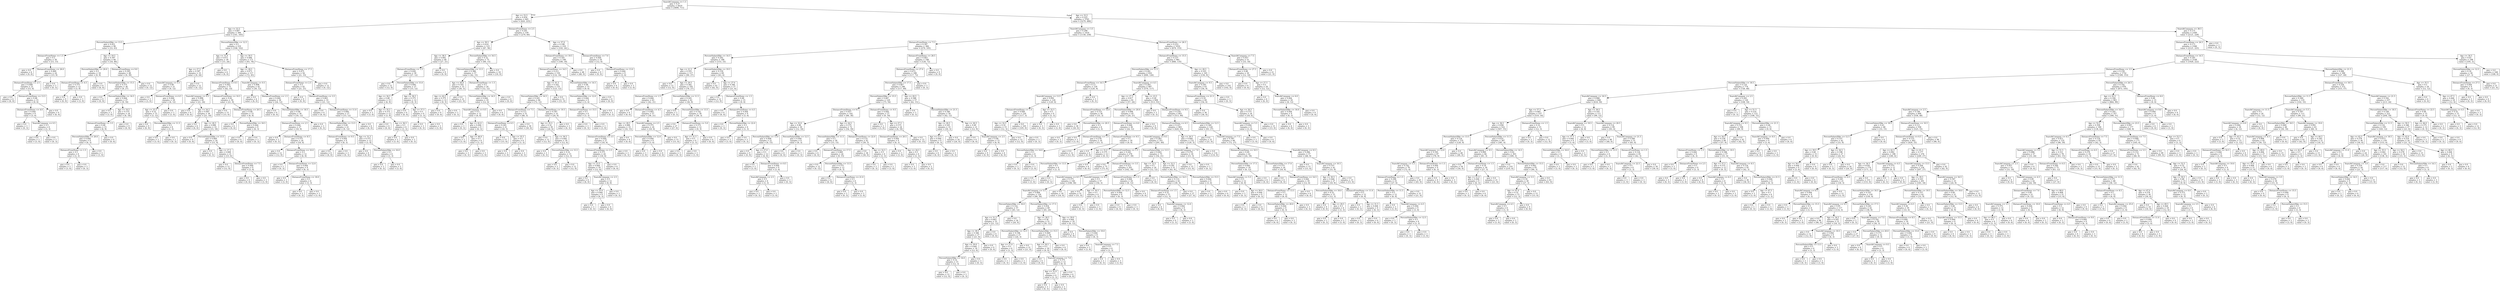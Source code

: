 digraph Tree {
node [shape=box] ;
0 [label="YearsAtCompany <= 1.5\ngini = 0.27\nsamples = 4410\nvalue = [3699, 711]"] ;
1 [label="Age <= 33.5\ngini = 0.454\nsamples = 645\nvalue = [420, 225]"] ;
0 -> 1 [labeldistance=2.5, labelangle=45, headlabel="True"] ;
2 [label="Age <= 22.5\ngini = 0.497\nsamples = 306\nvalue = [141, 165]"] ;
1 -> 2 ;
3 [label="PercentSalaryHike <= 13.5\ngini = 0.451\nsamples = 96\nvalue = [33, 63]"] ;
2 -> 3 ;
4 [label="DistanceFromHome <= 1.5\ngini = 0.5\nsamples = 30\nvalue = [15, 15]"] ;
3 -> 4 ;
5 [label="gini = 0.0\nsamples = 6\nvalue = [0, 6]"] ;
4 -> 5 ;
6 [label="DistanceFromHome <= 26.0\ngini = 0.469\nsamples = 24\nvalue = [15, 9]"] ;
4 -> 6 ;
7 [label="DistanceFromHome <= 2.5\ngini = 0.408\nsamples = 21\nvalue = [15, 6]"] ;
6 -> 7 ;
8 [label="gini = 0.0\nsamples = 6\nvalue = [6, 0]"] ;
7 -> 8 ;
9 [label="DistanceFromHome <= 13.5\ngini = 0.48\nsamples = 15\nvalue = [9, 6]"] ;
7 -> 9 ;
10 [label="DistanceFromHome <= 4.0\ngini = 0.444\nsamples = 9\nvalue = [3, 6]"] ;
9 -> 10 ;
11 [label="gini = 0.0\nsamples = 3\nvalue = [0, 3]"] ;
10 -> 11 ;
12 [label="YearsAtCompany <= 0.5\ngini = 0.5\nsamples = 6\nvalue = [3, 3]"] ;
10 -> 12 ;
13 [label="gini = 0.0\nsamples = 3\nvalue = [3, 0]"] ;
12 -> 13 ;
14 [label="gini = 0.0\nsamples = 3\nvalue = [0, 3]"] ;
12 -> 14 ;
15 [label="gini = 0.0\nsamples = 6\nvalue = [6, 0]"] ;
9 -> 15 ;
16 [label="gini = 0.0\nsamples = 3\nvalue = [0, 3]"] ;
6 -> 16 ;
17 [label="Age <= 18.5\ngini = 0.397\nsamples = 66\nvalue = [18, 48]"] ;
3 -> 17 ;
18 [label="PercentSalaryHike <= 20.0\ngini = 0.5\nsamples = 18\nvalue = [9, 9]"] ;
17 -> 18 ;
19 [label="DistanceFromHome <= 4.5\ngini = 0.375\nsamples = 12\nvalue = [3, 9]"] ;
18 -> 19 ;
20 [label="gini = 0.0\nsamples = 9\nvalue = [0, 9]"] ;
19 -> 20 ;
21 [label="gini = 0.0\nsamples = 3\nvalue = [3, 0]"] ;
19 -> 21 ;
22 [label="gini = 0.0\nsamples = 6\nvalue = [6, 0]"] ;
18 -> 22 ;
23 [label="DistanceFromHome <= 9.0\ngini = 0.305\nsamples = 48\nvalue = [9, 39]"] ;
17 -> 23 ;
24 [label="PercentSalaryHike <= 15.5\ngini = 0.375\nsamples = 36\nvalue = [9, 27]"] ;
23 -> 24 ;
25 [label="gini = 0.0\nsamples = 9\nvalue = [0, 9]"] ;
24 -> 25 ;
26 [label="PercentSalaryHike <= 16.5\ngini = 0.444\nsamples = 27\nvalue = [9, 18]"] ;
24 -> 26 ;
27 [label="gini = 0.0\nsamples = 3\nvalue = [3, 0]"] ;
26 -> 27 ;
28 [label="Age <= 19.5\ngini = 0.375\nsamples = 24\nvalue = [6, 18]"] ;
26 -> 28 ;
29 [label="DistanceFromHome <= 3.5\ngini = 0.48\nsamples = 15\nvalue = [6, 9]"] ;
28 -> 29 ;
30 [label="PercentSalaryHike <= 20.0\ngini = 0.444\nsamples = 9\nvalue = [6, 3]"] ;
29 -> 30 ;
31 [label="DistanceFromHome <= 1.5\ngini = 0.5\nsamples = 6\nvalue = [3, 3]"] ;
30 -> 31 ;
32 [label="gini = 0.0\nsamples = 3\nvalue = [3, 0]"] ;
31 -> 32 ;
33 [label="gini = 0.0\nsamples = 3\nvalue = [0, 3]"] ;
31 -> 33 ;
34 [label="gini = 0.0\nsamples = 3\nvalue = [3, 0]"] ;
30 -> 34 ;
35 [label="gini = 0.0\nsamples = 6\nvalue = [0, 6]"] ;
29 -> 35 ;
36 [label="gini = 0.0\nsamples = 9\nvalue = [0, 9]"] ;
28 -> 36 ;
37 [label="gini = 0.0\nsamples = 12\nvalue = [0, 12]"] ;
23 -> 37 ;
38 [label="PercentSalaryHike <= 12.5\ngini = 0.5\nsamples = 210\nvalue = [108, 102]"] ;
2 -> 38 ;
39 [label="Age <= 31.0\ngini = 0.473\nsamples = 39\nvalue = [15, 24]"] ;
38 -> 39 ;
40 [label="Age <= 27.5\ngini = 0.397\nsamples = 33\nvalue = [9, 24]"] ;
39 -> 40 ;
41 [label="YearsAtCompany <= 0.5\ngini = 0.49\nsamples = 21\nvalue = [9, 12]"] ;
40 -> 41 ;
42 [label="gini = 0.0\nsamples = 3\nvalue = [3, 0]"] ;
41 -> 42 ;
43 [label="DistanceFromHome <= 6.5\ngini = 0.444\nsamples = 18\nvalue = [6, 12]"] ;
41 -> 43 ;
44 [label="Age <= 25.5\ngini = 0.32\nsamples = 15\nvalue = [3, 12]"] ;
43 -> 44 ;
45 [label="gini = 0.0\nsamples = 9\nvalue = [0, 9]"] ;
44 -> 45 ;
46 [label="PercentSalaryHike <= 11.5\ngini = 0.5\nsamples = 6\nvalue = [3, 3]"] ;
44 -> 46 ;
47 [label="gini = 0.0\nsamples = 3\nvalue = [3, 0]"] ;
46 -> 47 ;
48 [label="gini = 0.0\nsamples = 3\nvalue = [0, 3]"] ;
46 -> 48 ;
49 [label="gini = 0.0\nsamples = 3\nvalue = [3, 0]"] ;
43 -> 49 ;
50 [label="gini = 0.0\nsamples = 12\nvalue = [0, 12]"] ;
40 -> 50 ;
51 [label="gini = 0.0\nsamples = 6\nvalue = [6, 0]"] ;
39 -> 51 ;
52 [label="Age <= 30.5\ngini = 0.496\nsamples = 171\nvalue = [93, 78]"] ;
38 -> 52 ;
53 [label="Age <= 28.5\ngini = 0.473\nsamples = 117\nvalue = [72, 45]"] ;
52 -> 53 ;
54 [label="DistanceFromHome <= 8.5\ngini = 0.493\nsamples = 75\nvalue = [42, 33]"] ;
53 -> 54 ;
55 [label="YearsAtCompany <= 0.5\ngini = 0.498\nsamples = 45\nvalue = [21, 24]"] ;
54 -> 55 ;
56 [label="gini = 0.0\nsamples = 6\nvalue = [0, 6]"] ;
55 -> 56 ;
57 [label="Age <= 24.5\ngini = 0.497\nsamples = 39\nvalue = [21, 18]"] ;
55 -> 57 ;
58 [label="gini = 0.0\nsamples = 6\nvalue = [6, 0]"] ;
57 -> 58 ;
59 [label="Age <= 26.5\ngini = 0.496\nsamples = 33\nvalue = [15, 18]"] ;
57 -> 59 ;
60 [label="gini = 0.0\nsamples = 9\nvalue = [0, 9]"] ;
59 -> 60 ;
61 [label="PercentSalaryHike <= 13.5\ngini = 0.469\nsamples = 24\nvalue = [15, 9]"] ;
59 -> 61 ;
62 [label="gini = 0.0\nsamples = 3\nvalue = [0, 3]"] ;
61 -> 62 ;
63 [label="Age <= 27.5\ngini = 0.408\nsamples = 21\nvalue = [15, 6]"] ;
61 -> 63 ;
64 [label="gini = 0.0\nsamples = 12\nvalue = [12, 0]"] ;
63 -> 64 ;
65 [label="DistanceFromHome <= 7.5\ngini = 0.444\nsamples = 9\nvalue = [3, 6]"] ;
63 -> 65 ;
66 [label="gini = 0.0\nsamples = 6\nvalue = [0, 6]"] ;
65 -> 66 ;
67 [label="gini = 0.0\nsamples = 3\nvalue = [3, 0]"] ;
65 -> 67 ;
68 [label="DistanceFromHome <= 10.5\ngini = 0.42\nsamples = 30\nvalue = [21, 9]"] ;
54 -> 68 ;
69 [label="gini = 0.0\nsamples = 15\nvalue = [15, 0]"] ;
68 -> 69 ;
70 [label="DistanceFromHome <= 20.5\ngini = 0.48\nsamples = 15\nvalue = [6, 9]"] ;
68 -> 70 ;
71 [label="gini = 0.0\nsamples = 6\nvalue = [0, 6]"] ;
70 -> 71 ;
72 [label="PercentSalaryHike <= 18.5\ngini = 0.444\nsamples = 9\nvalue = [6, 3]"] ;
70 -> 72 ;
73 [label="gini = 0.0\nsamples = 6\nvalue = [6, 0]"] ;
72 -> 73 ;
74 [label="gini = 0.0\nsamples = 3\nvalue = [0, 3]"] ;
72 -> 74 ;
75 [label="YearsAtCompany <= 0.5\ngini = 0.408\nsamples = 42\nvalue = [30, 12]"] ;
53 -> 75 ;
76 [label="gini = 0.0\nsamples = 6\nvalue = [6, 0]"] ;
75 -> 76 ;
77 [label="DistanceFromHome <= 1.5\ngini = 0.444\nsamples = 36\nvalue = [24, 12]"] ;
75 -> 77 ;
78 [label="gini = 0.0\nsamples = 6\nvalue = [6, 0]"] ;
77 -> 78 ;
79 [label="PercentSalaryHike <= 18.5\ngini = 0.48\nsamples = 30\nvalue = [18, 12]"] ;
77 -> 79 ;
80 [label="DistanceFromHome <= 2.5\ngini = 0.444\nsamples = 27\nvalue = [18, 9]"] ;
79 -> 80 ;
81 [label="gini = 0.0\nsamples = 3\nvalue = [0, 3]"] ;
80 -> 81 ;
82 [label="DistanceFromHome <= 8.5\ngini = 0.375\nsamples = 24\nvalue = [18, 6]"] ;
80 -> 82 ;
83 [label="gini = 0.0\nsamples = 12\nvalue = [12, 0]"] ;
82 -> 83 ;
84 [label="DistanceFromHome <= 10.0\ngini = 0.5\nsamples = 12\nvalue = [6, 6]"] ;
82 -> 84 ;
85 [label="gini = 0.0\nsamples = 3\nvalue = [0, 3]"] ;
84 -> 85 ;
86 [label="DistanceFromHome <= 12.0\ngini = 0.444\nsamples = 9\nvalue = [6, 3]"] ;
84 -> 86 ;
87 [label="gini = 0.0\nsamples = 3\nvalue = [3, 0]"] ;
86 -> 87 ;
88 [label="DistanceFromHome <= 18.0\ngini = 0.5\nsamples = 6\nvalue = [3, 3]"] ;
86 -> 88 ;
89 [label="gini = 0.0\nsamples = 3\nvalue = [0, 3]"] ;
88 -> 89 ;
90 [label="gini = 0.0\nsamples = 3\nvalue = [3, 0]"] ;
88 -> 90 ;
91 [label="gini = 0.0\nsamples = 3\nvalue = [0, 3]"] ;
79 -> 91 ;
92 [label="DistanceFromHome <= 17.5\ngini = 0.475\nsamples = 54\nvalue = [21, 33]"] ;
52 -> 92 ;
93 [label="DistanceFromHome <= 2.5\ngini = 0.5\nsamples = 42\nvalue = [21, 21]"] ;
92 -> 93 ;
94 [label="gini = 0.0\nsamples = 9\nvalue = [0, 9]"] ;
93 -> 94 ;
95 [label="DistanceFromHome <= 3.5\ngini = 0.463\nsamples = 33\nvalue = [21, 12]"] ;
93 -> 95 ;
96 [label="gini = 0.0\nsamples = 6\nvalue = [6, 0]"] ;
95 -> 96 ;
97 [label="DistanceFromHome <= 11.0\ngini = 0.494\nsamples = 27\nvalue = [15, 12]"] ;
95 -> 97 ;
98 [label="PercentSalaryHike <= 13.5\ngini = 0.49\nsamples = 21\nvalue = [9, 12]"] ;
97 -> 98 ;
99 [label="DistanceFromHome <= 9.5\ngini = 0.444\nsamples = 9\nvalue = [6, 3]"] ;
98 -> 99 ;
100 [label="gini = 0.0\nsamples = 6\nvalue = [6, 0]"] ;
99 -> 100 ;
101 [label="gini = 0.0\nsamples = 3\nvalue = [0, 3]"] ;
99 -> 101 ;
102 [label="Age <= 31.5\ngini = 0.375\nsamples = 12\nvalue = [3, 9]"] ;
98 -> 102 ;
103 [label="gini = 0.0\nsamples = 6\nvalue = [0, 6]"] ;
102 -> 103 ;
104 [label="PercentSalaryHike <= 16.0\ngini = 0.5\nsamples = 6\nvalue = [3, 3]"] ;
102 -> 104 ;
105 [label="gini = 0.0\nsamples = 3\nvalue = [0, 3]"] ;
104 -> 105 ;
106 [label="gini = 0.0\nsamples = 3\nvalue = [3, 0]"] ;
104 -> 106 ;
107 [label="gini = 0.0\nsamples = 6\nvalue = [6, 0]"] ;
97 -> 107 ;
108 [label="gini = 0.0\nsamples = 12\nvalue = [0, 12]"] ;
92 -> 108 ;
109 [label="DistanceFromHome <= 2.5\ngini = 0.291\nsamples = 339\nvalue = [279, 60]"] ;
1 -> 109 ;
110 [label="Age <= 39.5\ngini = 0.414\nsamples = 123\nvalue = [87, 36]"] ;
109 -> 110 ;
111 [label="Age <= 38.5\ngini = 0.492\nsamples = 48\nvalue = [27, 21]"] ;
110 -> 111 ;
112 [label="DistanceFromHome <= 1.5\ngini = 0.426\nsamples = 39\nvalue = [27, 12]"] ;
111 -> 112 ;
113 [label="gini = 0.0\nsamples = 12\nvalue = [12, 0]"] ;
112 -> 113 ;
114 [label="PercentSalaryHike <= 15.0\ngini = 0.494\nsamples = 27\nvalue = [15, 12]"] ;
112 -> 114 ;
115 [label="Age <= 34.5\ngini = 0.48\nsamples = 15\nvalue = [6, 9]"] ;
114 -> 115 ;
116 [label="gini = 0.0\nsamples = 3\nvalue = [3, 0]"] ;
115 -> 116 ;
117 [label="Age <= 35.5\ngini = 0.375\nsamples = 12\nvalue = [3, 9]"] ;
115 -> 117 ;
118 [label="gini = 0.0\nsamples = 6\nvalue = [0, 6]"] ;
117 -> 118 ;
119 [label="Age <= 36.5\ngini = 0.5\nsamples = 6\nvalue = [3, 3]"] ;
117 -> 119 ;
120 [label="gini = 0.0\nsamples = 3\nvalue = [3, 0]"] ;
119 -> 120 ;
121 [label="gini = 0.0\nsamples = 3\nvalue = [0, 3]"] ;
119 -> 121 ;
122 [label="Age <= 36.5\ngini = 0.375\nsamples = 12\nvalue = [9, 3]"] ;
114 -> 122 ;
123 [label="gini = 0.0\nsamples = 6\nvalue = [6, 0]"] ;
122 -> 123 ;
124 [label="Age <= 37.5\ngini = 0.5\nsamples = 6\nvalue = [3, 3]"] ;
122 -> 124 ;
125 [label="gini = 0.0\nsamples = 3\nvalue = [0, 3]"] ;
124 -> 125 ;
126 [label="gini = 0.0\nsamples = 3\nvalue = [3, 0]"] ;
124 -> 126 ;
127 [label="gini = 0.0\nsamples = 9\nvalue = [0, 9]"] ;
111 -> 127 ;
128 [label="PercentSalaryHike <= 16.5\ngini = 0.32\nsamples = 75\nvalue = [60, 15]"] ;
110 -> 128 ;
129 [label="PercentSalaryHike <= 13.5\ngini = 0.388\nsamples = 57\nvalue = [42, 15]"] ;
128 -> 129 ;
130 [label="Age <= 44.0\ngini = 0.165\nsamples = 33\nvalue = [30, 3]"] ;
129 -> 130 ;
131 [label="Age <= 42.5\ngini = 0.375\nsamples = 12\nvalue = [9, 3]"] ;
130 -> 131 ;
132 [label="gini = 0.0\nsamples = 9\nvalue = [9, 0]"] ;
131 -> 132 ;
133 [label="gini = 0.0\nsamples = 3\nvalue = [0, 3]"] ;
131 -> 133 ;
134 [label="gini = 0.0\nsamples = 21\nvalue = [21, 0]"] ;
130 -> 134 ;
135 [label="DistanceFromHome <= 1.5\ngini = 0.5\nsamples = 24\nvalue = [12, 12]"] ;
129 -> 135 ;
136 [label="PercentSalaryHike <= 14.5\ngini = 0.444\nsamples = 18\nvalue = [12, 6]"] ;
135 -> 136 ;
137 [label="YearsAtCompany <= 0.5\ngini = 0.5\nsamples = 12\nvalue = [6, 6]"] ;
136 -> 137 ;
138 [label="gini = 0.0\nsamples = 3\nvalue = [0, 3]"] ;
137 -> 138 ;
139 [label="Age <= 42.0\ngini = 0.444\nsamples = 9\nvalue = [6, 3]"] ;
137 -> 139 ;
140 [label="gini = 0.0\nsamples = 3\nvalue = [3, 0]"] ;
139 -> 140 ;
141 [label="Age <= 46.0\ngini = 0.5\nsamples = 6\nvalue = [3, 3]"] ;
139 -> 141 ;
142 [label="gini = 0.0\nsamples = 3\nvalue = [0, 3]"] ;
141 -> 142 ;
143 [label="gini = 0.0\nsamples = 3\nvalue = [3, 0]"] ;
141 -> 143 ;
144 [label="gini = 0.0\nsamples = 6\nvalue = [6, 0]"] ;
136 -> 144 ;
145 [label="gini = 0.0\nsamples = 6\nvalue = [0, 6]"] ;
135 -> 145 ;
146 [label="gini = 0.0\nsamples = 18\nvalue = [18, 0]"] ;
128 -> 146 ;
147 [label="Age <= 57.0\ngini = 0.198\nsamples = 216\nvalue = [192, 24]"] ;
109 -> 147 ;
148 [label="DistanceFromHome <= 19.5\ngini = 0.165\nsamples = 198\nvalue = [180, 18]"] ;
147 -> 148 ;
149 [label="DistanceFromHome <= 14.5\ngini = 0.211\nsamples = 150\nvalue = [132, 18]"] ;
148 -> 149 ;
150 [label="Age <= 41.5\ngini = 0.162\nsamples = 135\nvalue = [123, 12]"] ;
149 -> 150 ;
151 [label="PercentSalaryHike <= 14.5\ngini = 0.245\nsamples = 84\nvalue = [72, 12]"] ;
150 -> 151 ;
152 [label="DistanceFromHome <= 7.5\ngini = 0.111\nsamples = 51\nvalue = [48, 3]"] ;
151 -> 152 ;
153 [label="DistanceFromHome <= 6.5\ngini = 0.245\nsamples = 21\nvalue = [18, 3]"] ;
152 -> 153 ;
154 [label="gini = 0.0\nsamples = 15\nvalue = [15, 0]"] ;
153 -> 154 ;
155 [label="Age <= 35.5\ngini = 0.5\nsamples = 6\nvalue = [3, 3]"] ;
153 -> 155 ;
156 [label="gini = 0.0\nsamples = 3\nvalue = [3, 0]"] ;
155 -> 156 ;
157 [label="gini = 0.0\nsamples = 3\nvalue = [0, 3]"] ;
155 -> 157 ;
158 [label="gini = 0.0\nsamples = 30\nvalue = [30, 0]"] ;
152 -> 158 ;
159 [label="DistanceFromHome <= 10.5\ngini = 0.397\nsamples = 33\nvalue = [24, 9]"] ;
151 -> 159 ;
160 [label="Age <= 35.5\ngini = 0.32\nsamples = 30\nvalue = [24, 6]"] ;
159 -> 160 ;
161 [label="gini = 0.0\nsamples = 12\nvalue = [12, 0]"] ;
160 -> 161 ;
162 [label="Age <= 36.5\ngini = 0.444\nsamples = 18\nvalue = [12, 6]"] ;
160 -> 162 ;
163 [label="gini = 0.0\nsamples = 3\nvalue = [0, 3]"] ;
162 -> 163 ;
164 [label="PercentSalaryHike <= 15.5\ngini = 0.32\nsamples = 15\nvalue = [12, 3]"] ;
162 -> 164 ;
165 [label="gini = 0.0\nsamples = 3\nvalue = [0, 3]"] ;
164 -> 165 ;
166 [label="gini = 0.0\nsamples = 12\nvalue = [12, 0]"] ;
164 -> 166 ;
167 [label="gini = 0.0\nsamples = 3\nvalue = [0, 3]"] ;
159 -> 167 ;
168 [label="gini = 0.0\nsamples = 51\nvalue = [51, 0]"] ;
150 -> 168 ;
169 [label="PercentSalaryHike <= 14.5\ngini = 0.48\nsamples = 15\nvalue = [9, 6]"] ;
149 -> 169 ;
170 [label="PercentSalaryHike <= 12.0\ngini = 0.444\nsamples = 9\nvalue = [3, 6]"] ;
169 -> 170 ;
171 [label="DistanceFromHome <= 15.5\ngini = 0.5\nsamples = 6\nvalue = [3, 3]"] ;
170 -> 171 ;
172 [label="gini = 0.0\nsamples = 3\nvalue = [0, 3]"] ;
171 -> 172 ;
173 [label="gini = 0.0\nsamples = 3\nvalue = [3, 0]"] ;
171 -> 173 ;
174 [label="gini = 0.0\nsamples = 3\nvalue = [0, 3]"] ;
170 -> 174 ;
175 [label="gini = 0.0\nsamples = 6\nvalue = [6, 0]"] ;
169 -> 175 ;
176 [label="gini = 0.0\nsamples = 48\nvalue = [48, 0]"] ;
148 -> 176 ;
177 [label="DistanceFromHome <= 7.0\ngini = 0.444\nsamples = 18\nvalue = [12, 6]"] ;
147 -> 177 ;
178 [label="gini = 0.0\nsamples = 9\nvalue = [9, 0]"] ;
177 -> 178 ;
179 [label="DistanceFromHome <= 13.0\ngini = 0.444\nsamples = 9\nvalue = [3, 6]"] ;
177 -> 179 ;
180 [label="gini = 0.0\nsamples = 6\nvalue = [0, 6]"] ;
179 -> 180 ;
181 [label="gini = 0.0\nsamples = 3\nvalue = [3, 0]"] ;
179 -> 181 ;
182 [label="Age <= 33.5\ngini = 0.225\nsamples = 3765\nvalue = [3279, 486]"] ;
0 -> 182 [labeldistance=2.5, labelangle=-45, headlabel="False"] ;
183 [label="YearsAtCompany <= 3.5\ngini = 0.298\nsamples = 1416\nvalue = [1158, 258]"] ;
182 -> 183 ;
184 [label="DistanceFromHome <= 7.5\ngini = 0.397\nsamples = 384\nvalue = [279, 105]"] ;
183 -> 184 ;
185 [label="PercentSalaryHike <= 14.5\ngini = 0.292\nsamples = 186\nvalue = [153, 33]"] ;
184 -> 185 ;
186 [label="Age <= 21.5\ngini = 0.355\nsamples = 117\nvalue = [90, 27]"] ;
185 -> 186 ;
187 [label="gini = 0.0\nsamples = 12\nvalue = [12, 0]"] ;
186 -> 187 ;
188 [label="Age <= 29.5\ngini = 0.382\nsamples = 105\nvalue = [78, 27]"] ;
186 -> 188 ;
189 [label="DistanceFromHome <= 1.5\ngini = 0.444\nsamples = 63\nvalue = [42, 21]"] ;
188 -> 189 ;
190 [label="gini = 0.0\nsamples = 6\nvalue = [6, 0]"] ;
189 -> 190 ;
191 [label="DistanceFromHome <= 4.5\ngini = 0.465\nsamples = 57\nvalue = [36, 21]"] ;
189 -> 191 ;
192 [label="Age <= 28.5\ngini = 0.496\nsamples = 33\nvalue = [18, 15]"] ;
191 -> 192 ;
193 [label="DistanceFromHome <= 3.5\ngini = 0.444\nsamples = 27\nvalue = [18, 9]"] ;
192 -> 193 ;
194 [label="DistanceFromHome <= 2.5\ngini = 0.375\nsamples = 24\nvalue = [18, 6]"] ;
193 -> 194 ;
195 [label="Age <= 23.5\ngini = 0.444\nsamples = 18\nvalue = [12, 6]"] ;
194 -> 195 ;
196 [label="gini = 0.0\nsamples = 6\nvalue = [6, 0]"] ;
195 -> 196 ;
197 [label="YearsAtCompany <= 2.5\ngini = 0.5\nsamples = 12\nvalue = [6, 6]"] ;
195 -> 197 ;
198 [label="Age <= 25.0\ngini = 0.444\nsamples = 9\nvalue = [6, 3]"] ;
197 -> 198 ;
199 [label="gini = 0.0\nsamples = 3\nvalue = [0, 3]"] ;
198 -> 199 ;
200 [label="gini = 0.0\nsamples = 6\nvalue = [6, 0]"] ;
198 -> 200 ;
201 [label="gini = 0.0\nsamples = 3\nvalue = [0, 3]"] ;
197 -> 201 ;
202 [label="gini = 0.0\nsamples = 6\nvalue = [6, 0]"] ;
194 -> 202 ;
203 [label="gini = 0.0\nsamples = 3\nvalue = [0, 3]"] ;
193 -> 203 ;
204 [label="gini = 0.0\nsamples = 6\nvalue = [0, 6]"] ;
192 -> 204 ;
205 [label="YearsAtCompany <= 2.5\ngini = 0.375\nsamples = 24\nvalue = [18, 6]"] ;
191 -> 205 ;
206 [label="PercentSalaryHike <= 12.0\ngini = 0.444\nsamples = 9\nvalue = [3, 6]"] ;
205 -> 206 ;
207 [label="gini = 0.0\nsamples = 3\nvalue = [3, 0]"] ;
206 -> 207 ;
208 [label="gini = 0.0\nsamples = 6\nvalue = [0, 6]"] ;
206 -> 208 ;
209 [label="gini = 0.0\nsamples = 15\nvalue = [15, 0]"] ;
205 -> 209 ;
210 [label="PercentSalaryHike <= 11.5\ngini = 0.245\nsamples = 42\nvalue = [36, 6]"] ;
188 -> 210 ;
211 [label="gini = 0.0\nsamples = 3\nvalue = [0, 3]"] ;
210 -> 211 ;
212 [label="PercentSalaryHike <= 13.5\ngini = 0.142\nsamples = 39\nvalue = [36, 3]"] ;
210 -> 212 ;
213 [label="gini = 0.0\nsamples = 27\nvalue = [27, 0]"] ;
212 -> 213 ;
214 [label="DistanceFromHome <= 5.0\ngini = 0.375\nsamples = 12\nvalue = [9, 3]"] ;
212 -> 214 ;
215 [label="Age <= 31.5\ngini = 0.5\nsamples = 6\nvalue = [3, 3]"] ;
214 -> 215 ;
216 [label="gini = 0.0\nsamples = 3\nvalue = [0, 3]"] ;
215 -> 216 ;
217 [label="gini = 0.0\nsamples = 3\nvalue = [3, 0]"] ;
215 -> 217 ;
218 [label="gini = 0.0\nsamples = 6\nvalue = [6, 0]"] ;
214 -> 218 ;
219 [label="PercentSalaryHike <= 19.5\ngini = 0.159\nsamples = 69\nvalue = [63, 6]"] ;
185 -> 219 ;
220 [label="gini = 0.0\nsamples = 42\nvalue = [42, 0]"] ;
219 -> 220 ;
221 [label="Age <= 27.0\ngini = 0.346\nsamples = 27\nvalue = [21, 6]"] ;
219 -> 221 ;
222 [label="gini = 0.0\nsamples = 12\nvalue = [12, 0]"] ;
221 -> 222 ;
223 [label="DistanceFromHome <= 1.5\ngini = 0.48\nsamples = 15\nvalue = [9, 6]"] ;
221 -> 223 ;
224 [label="gini = 0.0\nsamples = 6\nvalue = [6, 0]"] ;
223 -> 224 ;
225 [label="DistanceFromHome <= 4.5\ngini = 0.444\nsamples = 9\nvalue = [3, 6]"] ;
223 -> 225 ;
226 [label="gini = 0.0\nsamples = 3\nvalue = [0, 3]"] ;
225 -> 226 ;
227 [label="PercentSalaryHike <= 22.0\ngini = 0.5\nsamples = 6\nvalue = [3, 3]"] ;
225 -> 227 ;
228 [label="gini = 0.0\nsamples = 3\nvalue = [3, 0]"] ;
227 -> 228 ;
229 [label="gini = 0.0\nsamples = 3\nvalue = [0, 3]"] ;
227 -> 229 ;
230 [label="DistanceFromHome <= 28.5\ngini = 0.463\nsamples = 198\nvalue = [126, 72]"] ;
184 -> 230 ;
231 [label="DistanceFromHome <= 27.0\ngini = 0.472\nsamples = 189\nvalue = [117, 72]"] ;
230 -> 231 ;
232 [label="PercentSalaryHike <= 17.5\ngini = 0.467\nsamples = 186\nvalue = [117, 69]"] ;
231 -> 232 ;
233 [label="PercentSalaryHike <= 15.5\ngini = 0.487\nsamples = 129\nvalue = [75, 54]"] ;
232 -> 233 ;
234 [label="DistanceFromHome <= 9.5\ngini = 0.457\nsamples = 102\nvalue = [66, 36]"] ;
233 -> 234 ;
235 [label="Age <= 32.0\ngini = 0.48\nsamples = 30\nvalue = [12, 18]"] ;
234 -> 235 ;
236 [label="PercentSalaryHike <= 13.0\ngini = 0.408\nsamples = 21\nvalue = [6, 15]"] ;
235 -> 236 ;
237 [label="gini = 0.0\nsamples = 9\nvalue = [0, 9]"] ;
236 -> 237 ;
238 [label="Age <= 27.0\ngini = 0.5\nsamples = 12\nvalue = [6, 6]"] ;
236 -> 238 ;
239 [label="gini = 0.0\nsamples = 3\nvalue = [3, 0]"] ;
238 -> 239 ;
240 [label="DistanceFromHome <= 8.5\ngini = 0.444\nsamples = 9\nvalue = [3, 6]"] ;
238 -> 240 ;
241 [label="YearsAtCompany <= 2.5\ngini = 0.5\nsamples = 6\nvalue = [3, 3]"] ;
240 -> 241 ;
242 [label="gini = 0.0\nsamples = 3\nvalue = [0, 3]"] ;
241 -> 242 ;
243 [label="gini = 0.0\nsamples = 3\nvalue = [3, 0]"] ;
241 -> 243 ;
244 [label="gini = 0.0\nsamples = 3\nvalue = [0, 3]"] ;
240 -> 244 ;
245 [label="PercentSalaryHike <= 12.5\ngini = 0.444\nsamples = 9\nvalue = [6, 3]"] ;
235 -> 245 ;
246 [label="gini = 0.0\nsamples = 6\nvalue = [6, 0]"] ;
245 -> 246 ;
247 [label="gini = 0.0\nsamples = 3\nvalue = [0, 3]"] ;
245 -> 247 ;
248 [label="Age <= 24.5\ngini = 0.375\nsamples = 72\nvalue = [54, 18]"] ;
234 -> 248 ;
249 [label="PercentSalaryHike <= 11.5\ngini = 0.5\nsamples = 30\nvalue = [15, 15]"] ;
248 -> 249 ;
250 [label="gini = 0.0\nsamples = 6\nvalue = [6, 0]"] ;
249 -> 250 ;
251 [label="DistanceFromHome <= 17.5\ngini = 0.469\nsamples = 24\nvalue = [9, 15]"] ;
249 -> 251 ;
252 [label="gini = 0.0\nsamples = 12\nvalue = [0, 12]"] ;
251 -> 252 ;
253 [label="PercentSalaryHike <= 13.5\ngini = 0.375\nsamples = 12\nvalue = [9, 3]"] ;
251 -> 253 ;
254 [label="gini = 0.0\nsamples = 6\nvalue = [6, 0]"] ;
253 -> 254 ;
255 [label="DistanceFromHome <= 21.0\ngini = 0.5\nsamples = 6\nvalue = [3, 3]"] ;
253 -> 255 ;
256 [label="gini = 0.0\nsamples = 3\nvalue = [0, 3]"] ;
255 -> 256 ;
257 [label="gini = 0.0\nsamples = 3\nvalue = [3, 0]"] ;
255 -> 257 ;
258 [label="DistanceFromHome <= 22.0\ngini = 0.133\nsamples = 42\nvalue = [39, 3]"] ;
248 -> 258 ;
259 [label="gini = 0.0\nsamples = 36\nvalue = [36, 0]"] ;
258 -> 259 ;
260 [label="Age <= 32.5\ngini = 0.5\nsamples = 6\nvalue = [3, 3]"] ;
258 -> 260 ;
261 [label="gini = 0.0\nsamples = 3\nvalue = [0, 3]"] ;
260 -> 261 ;
262 [label="gini = 0.0\nsamples = 3\nvalue = [3, 0]"] ;
260 -> 262 ;
263 [label="DistanceFromHome <= 9.5\ngini = 0.444\nsamples = 27\nvalue = [9, 18]"] ;
233 -> 263 ;
264 [label="gini = 0.0\nsamples = 3\nvalue = [3, 0]"] ;
263 -> 264 ;
265 [label="Age <= 27.5\ngini = 0.375\nsamples = 24\nvalue = [6, 18]"] ;
263 -> 265 ;
266 [label="DistanceFromHome <= 20.5\ngini = 0.444\nsamples = 9\nvalue = [6, 3]"] ;
265 -> 266 ;
267 [label="gini = 0.0\nsamples = 3\nvalue = [3, 0]"] ;
266 -> 267 ;
268 [label="Age <= 24.5\ngini = 0.5\nsamples = 6\nvalue = [3, 3]"] ;
266 -> 268 ;
269 [label="gini = 0.0\nsamples = 3\nvalue = [3, 0]"] ;
268 -> 269 ;
270 [label="gini = 0.0\nsamples = 3\nvalue = [0, 3]"] ;
268 -> 270 ;
271 [label="gini = 0.0\nsamples = 15\nvalue = [0, 15]"] ;
265 -> 271 ;
272 [label="Age <= 20.5\ngini = 0.388\nsamples = 57\nvalue = [42, 15]"] ;
232 -> 272 ;
273 [label="gini = 0.0\nsamples = 3\nvalue = [0, 3]"] ;
272 -> 273 ;
274 [label="PercentSalaryHike <= 21.5\ngini = 0.346\nsamples = 54\nvalue = [42, 12]"] ;
272 -> 274 ;
275 [label="Age <= 26.5\ngini = 0.165\nsamples = 33\nvalue = [30, 3]"] ;
274 -> 275 ;
276 [label="Age <= 23.5\ngini = 0.444\nsamples = 9\nvalue = [6, 3]"] ;
275 -> 276 ;
277 [label="gini = 0.0\nsamples = 6\nvalue = [6, 0]"] ;
276 -> 277 ;
278 [label="gini = 0.0\nsamples = 3\nvalue = [0, 3]"] ;
276 -> 278 ;
279 [label="gini = 0.0\nsamples = 24\nvalue = [24, 0]"] ;
275 -> 279 ;
280 [label="Age <= 26.5\ngini = 0.49\nsamples = 21\nvalue = [12, 9]"] ;
274 -> 280 ;
281 [label="gini = 0.0\nsamples = 6\nvalue = [6, 0]"] ;
280 -> 281 ;
282 [label="YearsAtCompany <= 2.5\ngini = 0.48\nsamples = 15\nvalue = [6, 9]"] ;
280 -> 282 ;
283 [label="gini = 0.0\nsamples = 9\nvalue = [0, 9]"] ;
282 -> 283 ;
284 [label="gini = 0.0\nsamples = 6\nvalue = [6, 0]"] ;
282 -> 284 ;
285 [label="gini = 0.0\nsamples = 3\nvalue = [0, 3]"] ;
231 -> 285 ;
286 [label="gini = 0.0\nsamples = 9\nvalue = [9, 0]"] ;
230 -> 286 ;
287 [label="DistanceFromHome <= 26.5\ngini = 0.253\nsamples = 1032\nvalue = [879, 153]"] ;
183 -> 287 ;
288 [label="DistanceFromHome <= 15.5\ngini = 0.237\nsamples = 981\nvalue = [846, 135]"] ;
287 -> 288 ;
289 [label="PercentSalaryHike <= 11.5\ngini = 0.261\nsamples = 816\nvalue = [690, 126]"] ;
288 -> 289 ;
290 [label="DistanceFromHome <= 14.5\ngini = 0.13\nsamples = 129\nvalue = [120, 9]"] ;
289 -> 290 ;
291 [label="YearsAtCompany <= 13.5\ngini = 0.091\nsamples = 126\nvalue = [120, 6]"] ;
290 -> 291 ;
292 [label="DistanceFromHome <= 1.5\ngini = 0.049\nsamples = 120\nvalue = [117, 3]"] ;
291 -> 292 ;
293 [label="Age <= 32.5\ngini = 0.32\nsamples = 15\nvalue = [12, 3]"] ;
292 -> 293 ;
294 [label="gini = 0.0\nsamples = 12\nvalue = [12, 0]"] ;
293 -> 294 ;
295 [label="gini = 0.0\nsamples = 3\nvalue = [0, 3]"] ;
293 -> 295 ;
296 [label="gini = 0.0\nsamples = 105\nvalue = [105, 0]"] ;
292 -> 296 ;
297 [label="Age <= 32.5\ngini = 0.5\nsamples = 6\nvalue = [3, 3]"] ;
291 -> 297 ;
298 [label="gini = 0.0\nsamples = 3\nvalue = [0, 3]"] ;
297 -> 298 ;
299 [label="gini = 0.0\nsamples = 3\nvalue = [3, 0]"] ;
297 -> 299 ;
300 [label="gini = 0.0\nsamples = 3\nvalue = [0, 3]"] ;
290 -> 300 ;
301 [label="YearsAtCompany <= 4.5\ngini = 0.283\nsamples = 687\nvalue = [570, 117]"] ;
289 -> 301 ;
302 [label="Age <= 27.5\ngini = 0.417\nsamples = 81\nvalue = [57, 24]"] ;
301 -> 302 ;
303 [label="DistanceFromHome <= 14.0\ngini = 0.153\nsamples = 36\nvalue = [33, 3]"] ;
302 -> 303 ;
304 [label="gini = 0.0\nsamples = 30\nvalue = [30, 0]"] ;
303 -> 304 ;
305 [label="PercentSalaryHike <= 20.5\ngini = 0.5\nsamples = 6\nvalue = [3, 3]"] ;
303 -> 305 ;
306 [label="gini = 0.0\nsamples = 3\nvalue = [0, 3]"] ;
305 -> 306 ;
307 [label="gini = 0.0\nsamples = 3\nvalue = [3, 0]"] ;
305 -> 307 ;
308 [label="PercentSalaryHike <= 20.0\ngini = 0.498\nsamples = 45\nvalue = [24, 21]"] ;
302 -> 308 ;
309 [label="DistanceFromHome <= 6.0\ngini = 0.444\nsamples = 36\nvalue = [24, 12]"] ;
308 -> 309 ;
310 [label="DistanceFromHome <= 1.5\ngini = 0.278\nsamples = 18\nvalue = [15, 3]"] ;
309 -> 310 ;
311 [label="PercentSalaryHike <= 14.0\ngini = 0.5\nsamples = 6\nvalue = [3, 3]"] ;
310 -> 311 ;
312 [label="gini = 0.0\nsamples = 3\nvalue = [0, 3]"] ;
311 -> 312 ;
313 [label="gini = 0.0\nsamples = 3\nvalue = [3, 0]"] ;
311 -> 313 ;
314 [label="gini = 0.0\nsamples = 12\nvalue = [12, 0]"] ;
310 -> 314 ;
315 [label="DistanceFromHome <= 9.5\ngini = 0.5\nsamples = 18\nvalue = [9, 9]"] ;
309 -> 315 ;
316 [label="gini = 0.0\nsamples = 6\nvalue = [0, 6]"] ;
315 -> 316 ;
317 [label="Age <= 31.0\ngini = 0.375\nsamples = 12\nvalue = [9, 3]"] ;
315 -> 317 ;
318 [label="PercentSalaryHike <= 13.5\ngini = 0.5\nsamples = 6\nvalue = [3, 3]"] ;
317 -> 318 ;
319 [label="gini = 0.0\nsamples = 3\nvalue = [3, 0]"] ;
318 -> 319 ;
320 [label="gini = 0.0\nsamples = 3\nvalue = [0, 3]"] ;
318 -> 320 ;
321 [label="gini = 0.0\nsamples = 6\nvalue = [6, 0]"] ;
317 -> 321 ;
322 [label="gini = 0.0\nsamples = 9\nvalue = [0, 9]"] ;
308 -> 322 ;
323 [label="Age <= 23.5\ngini = 0.26\nsamples = 606\nvalue = [513, 93]"] ;
301 -> 323 ;
324 [label="gini = 0.0\nsamples = 3\nvalue = [0, 3]"] ;
323 -> 324 ;
325 [label="DistanceFromHome <= 9.5\ngini = 0.254\nsamples = 603\nvalue = [513, 90]"] ;
323 -> 325 ;
326 [label="DistanceFromHome <= 6.5\ngini = 0.227\nsamples = 483\nvalue = [420, 63]"] ;
325 -> 326 ;
327 [label="YearsAtCompany <= 9.5\ngini = 0.283\nsamples = 351\nvalue = [291, 60]"] ;
326 -> 327 ;
328 [label="DistanceFromHome <= 1.5\ngini = 0.243\nsamples = 276\nvalue = [237, 39]"] ;
327 -> 328 ;
329 [label="gini = 0.0\nsamples = 75\nvalue = [75, 0]"] ;
328 -> 329 ;
330 [label="DistanceFromHome <= 3.5\ngini = 0.313\nsamples = 201\nvalue = [162, 39]"] ;
328 -> 330 ;
331 [label="YearsAtCompany <= 8.5\ngini = 0.375\nsamples = 144\nvalue = [108, 36]"] ;
330 -> 331 ;
332 [label="YearsAtCompany <= 5.5\ngini = 0.408\nsamples = 126\nvalue = [90, 36]"] ;
331 -> 332 ;
333 [label="PercentSalaryHike <= 16.0\ngini = 0.332\nsamples = 57\nvalue = [45, 12]"] ;
332 -> 333 ;
334 [label="Age <= 31.5\ngini = 0.463\nsamples = 33\nvalue = [21, 12]"] ;
333 -> 334 ;
335 [label="Age <= 30.5\ngini = 0.346\nsamples = 27\nvalue = [21, 6]"] ;
334 -> 335 ;
336 [label="Age <= 29.0\ngini = 0.444\nsamples = 18\nvalue = [12, 6]"] ;
335 -> 336 ;
337 [label="PercentSalaryHike <= 14.0\ngini = 0.32\nsamples = 15\nvalue = [12, 3]"] ;
336 -> 337 ;
338 [label="gini = 0.0\nsamples = 12\nvalue = [12, 0]"] ;
337 -> 338 ;
339 [label="gini = 0.0\nsamples = 3\nvalue = [0, 3]"] ;
337 -> 339 ;
340 [label="gini = 0.0\nsamples = 3\nvalue = [0, 3]"] ;
336 -> 340 ;
341 [label="gini = 0.0\nsamples = 9\nvalue = [9, 0]"] ;
335 -> 341 ;
342 [label="gini = 0.0\nsamples = 6\nvalue = [0, 6]"] ;
334 -> 342 ;
343 [label="gini = 0.0\nsamples = 24\nvalue = [24, 0]"] ;
333 -> 343 ;
344 [label="PercentSalaryHike <= 17.5\ngini = 0.454\nsamples = 69\nvalue = [45, 24]"] ;
332 -> 344 ;
345 [label="Age <= 28.5\ngini = 0.36\nsamples = 51\nvalue = [39, 12]"] ;
344 -> 345 ;
346 [label="PercentSalaryHike <= 12.5\ngini = 0.198\nsamples = 27\nvalue = [24, 3]"] ;
345 -> 346 ;
347 [label="Age <= 27.0\ngini = 0.5\nsamples = 6\nvalue = [3, 3]"] ;
346 -> 347 ;
348 [label="gini = 0.0\nsamples = 3\nvalue = [0, 3]"] ;
347 -> 348 ;
349 [label="gini = 0.0\nsamples = 3\nvalue = [3, 0]"] ;
347 -> 349 ;
350 [label="gini = 0.0\nsamples = 21\nvalue = [21, 0]"] ;
346 -> 350 ;
351 [label="PercentSalaryHike <= 15.5\ngini = 0.469\nsamples = 24\nvalue = [15, 9]"] ;
345 -> 351 ;
352 [label="Age <= 29.5\ngini = 0.5\nsamples = 18\nvalue = [9, 9]"] ;
351 -> 352 ;
353 [label="gini = 0.0\nsamples = 6\nvalue = [0, 6]"] ;
352 -> 353 ;
354 [label="YearsAtCompany <= 7.0\ngini = 0.375\nsamples = 12\nvalue = [9, 3]"] ;
352 -> 354 ;
355 [label="Age <= 31.0\ngini = 0.5\nsamples = 6\nvalue = [3, 3]"] ;
354 -> 355 ;
356 [label="gini = 0.0\nsamples = 3\nvalue = [0, 3]"] ;
355 -> 356 ;
357 [label="gini = 0.0\nsamples = 3\nvalue = [3, 0]"] ;
355 -> 357 ;
358 [label="gini = 0.0\nsamples = 6\nvalue = [6, 0]"] ;
354 -> 358 ;
359 [label="gini = 0.0\nsamples = 6\nvalue = [6, 0]"] ;
351 -> 359 ;
360 [label="Age <= 29.0\ngini = 0.444\nsamples = 18\nvalue = [6, 12]"] ;
344 -> 360 ;
361 [label="gini = 0.0\nsamples = 9\nvalue = [0, 9]"] ;
360 -> 361 ;
362 [label="PercentSalaryHike <= 19.0\ngini = 0.444\nsamples = 9\nvalue = [6, 3]"] ;
360 -> 362 ;
363 [label="gini = 0.0\nsamples = 3\nvalue = [3, 0]"] ;
362 -> 363 ;
364 [label="YearsAtCompany <= 7.5\ngini = 0.5\nsamples = 6\nvalue = [3, 3]"] ;
362 -> 364 ;
365 [label="gini = 0.0\nsamples = 3\nvalue = [0, 3]"] ;
364 -> 365 ;
366 [label="gini = 0.0\nsamples = 3\nvalue = [3, 0]"] ;
364 -> 366 ;
367 [label="gini = 0.0\nsamples = 18\nvalue = [18, 0]"] ;
331 -> 367 ;
368 [label="YearsAtCompany <= 8.5\ngini = 0.1\nsamples = 57\nvalue = [54, 3]"] ;
330 -> 368 ;
369 [label="gini = 0.0\nsamples = 51\nvalue = [51, 0]"] ;
368 -> 369 ;
370 [label="Age <= 30.5\ngini = 0.5\nsamples = 6\nvalue = [3, 3]"] ;
368 -> 370 ;
371 [label="gini = 0.0\nsamples = 3\nvalue = [0, 3]"] ;
370 -> 371 ;
372 [label="gini = 0.0\nsamples = 3\nvalue = [3, 0]"] ;
370 -> 372 ;
373 [label="PercentSalaryHike <= 13.5\ngini = 0.403\nsamples = 75\nvalue = [54, 21]"] ;
327 -> 373 ;
374 [label="Age <= 32.5\ngini = 0.5\nsamples = 24\nvalue = [12, 12]"] ;
373 -> 374 ;
375 [label="DistanceFromHome <= 1.5\ngini = 0.444\nsamples = 18\nvalue = [6, 12]"] ;
374 -> 375 ;
376 [label="PercentSalaryHike <= 12.5\ngini = 0.444\nsamples = 9\nvalue = [6, 3]"] ;
375 -> 376 ;
377 [label="gini = 0.0\nsamples = 6\nvalue = [6, 0]"] ;
376 -> 377 ;
378 [label="gini = 0.0\nsamples = 3\nvalue = [0, 3]"] ;
376 -> 378 ;
379 [label="gini = 0.0\nsamples = 9\nvalue = [0, 9]"] ;
375 -> 379 ;
380 [label="gini = 0.0\nsamples = 6\nvalue = [6, 0]"] ;
374 -> 380 ;
381 [label="Age <= 32.5\ngini = 0.291\nsamples = 51\nvalue = [42, 9]"] ;
373 -> 381 ;
382 [label="PercentSalaryHike <= 14.5\ngini = 0.133\nsamples = 42\nvalue = [39, 3]"] ;
381 -> 382 ;
383 [label="DistanceFromHome <= 1.5\ngini = 0.32\nsamples = 15\nvalue = [12, 3]"] ;
382 -> 383 ;
384 [label="gini = 0.0\nsamples = 6\nvalue = [6, 0]"] ;
383 -> 384 ;
385 [label="YearsAtCompany <= 12.0\ngini = 0.444\nsamples = 9\nvalue = [6, 3]"] ;
383 -> 385 ;
386 [label="gini = 0.5\nsamples = 6\nvalue = [3, 3]"] ;
385 -> 386 ;
387 [label="gini = 0.0\nsamples = 3\nvalue = [3, 0]"] ;
385 -> 387 ;
388 [label="gini = 0.0\nsamples = 27\nvalue = [27, 0]"] ;
382 -> 388 ;
389 [label="PercentSalaryHike <= 15.5\ngini = 0.444\nsamples = 9\nvalue = [3, 6]"] ;
381 -> 389 ;
390 [label="gini = 0.0\nsamples = 3\nvalue = [3, 0]"] ;
389 -> 390 ;
391 [label="gini = 0.0\nsamples = 6\nvalue = [0, 6]"] ;
389 -> 391 ;
392 [label="Age <= 26.5\ngini = 0.044\nsamples = 132\nvalue = [129, 3]"] ;
326 -> 392 ;
393 [label="YearsAtCompany <= 7.0\ngini = 0.278\nsamples = 18\nvalue = [15, 3]"] ;
392 -> 393 ;
394 [label="gini = 0.0\nsamples = 15\nvalue = [15, 0]"] ;
393 -> 394 ;
395 [label="gini = 0.0\nsamples = 3\nvalue = [0, 3]"] ;
393 -> 395 ;
396 [label="gini = 0.0\nsamples = 114\nvalue = [114, 0]"] ;
392 -> 396 ;
397 [label="PercentSalaryHike <= 12.5\ngini = 0.349\nsamples = 120\nvalue = [93, 27]"] ;
325 -> 397 ;
398 [label="gini = 0.0\nsamples = 21\nvalue = [21, 0]"] ;
397 -> 398 ;
399 [label="YearsAtCompany <= 7.5\ngini = 0.397\nsamples = 99\nvalue = [72, 27]"] ;
397 -> 399 ;
400 [label="DistanceFromHome <= 10.5\ngini = 0.49\nsamples = 42\nvalue = [24, 18]"] ;
399 -> 400 ;
401 [label="PercentSalaryHike <= 17.5\ngini = 0.444\nsamples = 18\nvalue = [6, 12]"] ;
400 -> 401 ;
402 [label="YearsAtCompany <= 5.5\ngini = 0.5\nsamples = 12\nvalue = [6, 6]"] ;
401 -> 402 ;
403 [label="gini = 0.0\nsamples = 3\nvalue = [0, 3]"] ;
402 -> 403 ;
404 [label="Age <= 26.0\ngini = 0.444\nsamples = 9\nvalue = [6, 3]"] ;
402 -> 404 ;
405 [label="gini = 0.0\nsamples = 3\nvalue = [0, 3]"] ;
404 -> 405 ;
406 [label="gini = 0.0\nsamples = 6\nvalue = [6, 0]"] ;
404 -> 406 ;
407 [label="gini = 0.0\nsamples = 6\nvalue = [0, 6]"] ;
401 -> 407 ;
408 [label="PercentSalaryHike <= 17.0\ngini = 0.375\nsamples = 24\nvalue = [18, 6]"] ;
400 -> 408 ;
409 [label="gini = 0.0\nsamples = 6\nvalue = [6, 0]"] ;
408 -> 409 ;
410 [label="DistanceFromHome <= 14.5\ngini = 0.444\nsamples = 18\nvalue = [12, 6]"] ;
408 -> 410 ;
411 [label="DistanceFromHome <= 13.5\ngini = 0.5\nsamples = 12\nvalue = [6, 6]"] ;
410 -> 411 ;
412 [label="PercentSalaryHike <= 20.0\ngini = 0.444\nsamples = 9\nvalue = [6, 3]"] ;
411 -> 412 ;
413 [label="gini = 0.0\nsamples = 6\nvalue = [6, 0]"] ;
412 -> 413 ;
414 [label="gini = 0.0\nsamples = 3\nvalue = [0, 3]"] ;
412 -> 414 ;
415 [label="gini = 0.0\nsamples = 3\nvalue = [0, 3]"] ;
411 -> 415 ;
416 [label="gini = 0.0\nsamples = 6\nvalue = [6, 0]"] ;
410 -> 416 ;
417 [label="YearsAtCompany <= 9.5\ngini = 0.266\nsamples = 57\nvalue = [48, 9]"] ;
399 -> 417 ;
418 [label="gini = 0.0\nsamples = 15\nvalue = [15, 0]"] ;
417 -> 418 ;
419 [label="YearsAtCompany <= 10.5\ngini = 0.337\nsamples = 42\nvalue = [33, 9]"] ;
417 -> 419 ;
420 [label="Age <= 30.5\ngini = 0.444\nsamples = 27\nvalue = [18, 9]"] ;
419 -> 420 ;
421 [label="PercentSalaryHike <= 18.0\ngini = 0.32\nsamples = 15\nvalue = [12, 3]"] ;
420 -> 421 ;
422 [label="gini = 0.0\nsamples = 9\nvalue = [9, 0]"] ;
421 -> 422 ;
423 [label="Age <= 29.5\ngini = 0.5\nsamples = 6\nvalue = [3, 3]"] ;
421 -> 423 ;
424 [label="gini = 0.0\nsamples = 3\nvalue = [0, 3]"] ;
423 -> 424 ;
425 [label="gini = 0.0\nsamples = 3\nvalue = [3, 0]"] ;
423 -> 425 ;
426 [label="DistanceFromHome <= 11.0\ngini = 0.5\nsamples = 12\nvalue = [6, 6]"] ;
420 -> 426 ;
427 [label="gini = 0.0\nsamples = 3\nvalue = [0, 3]"] ;
426 -> 427 ;
428 [label="Age <= 31.5\ngini = 0.444\nsamples = 9\nvalue = [6, 3]"] ;
426 -> 428 ;
429 [label="gini = 0.0\nsamples = 3\nvalue = [0, 3]"] ;
428 -> 429 ;
430 [label="gini = 0.0\nsamples = 6\nvalue = [6, 0]"] ;
428 -> 430 ;
431 [label="gini = 0.0\nsamples = 15\nvalue = [15, 0]"] ;
419 -> 431 ;
432 [label="Age <= 28.5\ngini = 0.103\nsamples = 165\nvalue = [156, 9]"] ;
288 -> 432 ;
433 [label="YearsAtCompany <= 9.5\ngini = 0.245\nsamples = 63\nvalue = [54, 9]"] ;
432 -> 433 ;
434 [label="DistanceFromHome <= 21.5\ngini = 0.18\nsamples = 60\nvalue = [54, 6]"] ;
433 -> 434 ;
435 [label="gini = 0.0\nsamples = 36\nvalue = [36, 0]"] ;
434 -> 435 ;
436 [label="Age <= 26.5\ngini = 0.375\nsamples = 24\nvalue = [18, 6]"] ;
434 -> 436 ;
437 [label="YearsAtCompany <= 5.5\ngini = 0.444\nsamples = 9\nvalue = [3, 6]"] ;
436 -> 437 ;
438 [label="gini = 0.0\nsamples = 3\nvalue = [3, 0]"] ;
437 -> 438 ;
439 [label="gini = 0.0\nsamples = 6\nvalue = [0, 6]"] ;
437 -> 439 ;
440 [label="gini = 0.0\nsamples = 15\nvalue = [15, 0]"] ;
436 -> 440 ;
441 [label="gini = 0.0\nsamples = 3\nvalue = [0, 3]"] ;
433 -> 441 ;
442 [label="gini = 0.0\nsamples = 102\nvalue = [102, 0]"] ;
432 -> 442 ;
443 [label="YearsAtCompany <= 7.5\ngini = 0.457\nsamples = 51\nvalue = [33, 18]"] ;
287 -> 443 ;
444 [label="DistanceFromHome <= 27.5\ngini = 0.48\nsamples = 30\nvalue = [12, 18]"] ;
443 -> 444 ;
445 [label="gini = 0.0\nsamples = 6\nvalue = [0, 6]"] ;
444 -> 445 ;
446 [label="Age <= 27.5\ngini = 0.5\nsamples = 24\nvalue = [12, 12]"] ;
444 -> 446 ;
447 [label="gini = 0.0\nsamples = 6\nvalue = [6, 0]"] ;
446 -> 447 ;
448 [label="YearsAtCompany <= 6.0\ngini = 0.444\nsamples = 18\nvalue = [6, 12]"] ;
446 -> 448 ;
449 [label="PercentSalaryHike <= 16.0\ngini = 0.444\nsamples = 9\nvalue = [6, 3]"] ;
448 -> 449 ;
450 [label="gini = 0.0\nsamples = 6\nvalue = [6, 0]"] ;
449 -> 450 ;
451 [label="gini = 0.0\nsamples = 3\nvalue = [0, 3]"] ;
449 -> 451 ;
452 [label="gini = 0.0\nsamples = 9\nvalue = [0, 9]"] ;
448 -> 452 ;
453 [label="gini = 0.0\nsamples = 21\nvalue = [21, 0]"] ;
443 -> 453 ;
454 [label="YearsAtCompany <= 38.5\ngini = 0.175\nsamples = 2349\nvalue = [2121, 228]"] ;
182 -> 454 ;
455 [label="DistanceFromHome <= 24.5\ngini = 0.173\nsamples = 2346\nvalue = [2121, 225]"] ;
454 -> 455 ;
456 [label="DistanceFromHome <= 14.5\ngini = 0.185\nsamples = 2148\nvalue = [1926, 222]"] ;
455 -> 456 ;
457 [label="DistanceFromHome <= 3.5\ngini = 0.159\nsamples = 1752\nvalue = [1599, 153]"] ;
456 -> 457 ;
458 [label="PercentSalaryHike <= 18.5\ngini = 0.116\nsamples = 774\nvalue = [726, 48]"] ;
457 -> 458 ;
459 [label="YearsAtCompany <= 16.5\ngini = 0.088\nsamples = 648\nvalue = [618, 30]"] ;
458 -> 459 ;
460 [label="Age <= 57.5\ngini = 0.065\nsamples = 537\nvalue = [519, 18]"] ;
459 -> 460 ;
461 [label="Age <= 36.5\ngini = 0.056\nsamples = 522\nvalue = [507, 15]"] ;
460 -> 461 ;
462 [label="PercentSalaryHike <= 13.5\ngini = 0.124\nsamples = 135\nvalue = [126, 9]"] ;
461 -> 462 ;
463 [label="YearsAtCompany <= 12.0\ngini = 0.185\nsamples = 87\nvalue = [78, 9]"] ;
462 -> 463 ;
464 [label="YearsAtCompany <= 5.5\ngini = 0.142\nsamples = 78\nvalue = [72, 6]"] ;
463 -> 464 ;
465 [label="DistanceFromHome <= 1.5\ngini = 0.298\nsamples = 33\nvalue = [27, 6]"] ;
464 -> 465 ;
466 [label="PercentSalaryHike <= 11.5\ngini = 0.5\nsamples = 12\nvalue = [6, 6]"] ;
465 -> 466 ;
467 [label="gini = 0.0\nsamples = 3\nvalue = [3, 0]"] ;
466 -> 467 ;
468 [label="YearsAtCompany <= 4.5\ngini = 0.444\nsamples = 9\nvalue = [3, 6]"] ;
466 -> 468 ;
469 [label="gini = 0.0\nsamples = 3\nvalue = [0, 3]"] ;
468 -> 469 ;
470 [label="PercentSalaryHike <= 12.5\ngini = 0.5\nsamples = 6\nvalue = [3, 3]"] ;
468 -> 470 ;
471 [label="gini = 0.0\nsamples = 3\nvalue = [0, 3]"] ;
470 -> 471 ;
472 [label="gini = 0.0\nsamples = 3\nvalue = [3, 0]"] ;
470 -> 472 ;
473 [label="gini = 0.0\nsamples = 21\nvalue = [21, 0]"] ;
465 -> 473 ;
474 [label="gini = 0.0\nsamples = 45\nvalue = [45, 0]"] ;
464 -> 474 ;
475 [label="DistanceFromHome <= 1.5\ngini = 0.444\nsamples = 9\nvalue = [6, 3]"] ;
463 -> 475 ;
476 [label="gini = 0.0\nsamples = 6\nvalue = [6, 0]"] ;
475 -> 476 ;
477 [label="gini = 0.0\nsamples = 3\nvalue = [0, 3]"] ;
475 -> 477 ;
478 [label="gini = 0.0\nsamples = 48\nvalue = [48, 0]"] ;
462 -> 478 ;
479 [label="PercentSalaryHike <= 11.5\ngini = 0.031\nsamples = 387\nvalue = [381, 6]"] ;
461 -> 479 ;
480 [label="YearsAtCompany <= 9.5\ngini = 0.069\nsamples = 84\nvalue = [81, 3]"] ;
479 -> 480 ;
481 [label="gini = 0.0\nsamples = 54\nvalue = [54, 0]"] ;
480 -> 481 ;
482 [label="DistanceFromHome <= 1.5\ngini = 0.18\nsamples = 30\nvalue = [27, 3]"] ;
480 -> 482 ;
483 [label="Age <= 51.0\ngini = 0.444\nsamples = 9\nvalue = [6, 3]"] ;
482 -> 483 ;
484 [label="gini = 0.0\nsamples = 3\nvalue = [0, 3]"] ;
483 -> 484 ;
485 [label="gini = 0.0\nsamples = 6\nvalue = [6, 0]"] ;
483 -> 485 ;
486 [label="gini = 0.0\nsamples = 21\nvalue = [21, 0]"] ;
482 -> 486 ;
487 [label="PercentSalaryHike <= 14.5\ngini = 0.02\nsamples = 303\nvalue = [300, 3]"] ;
479 -> 487 ;
488 [label="gini = 0.0\nsamples = 210\nvalue = [210, 0]"] ;
487 -> 488 ;
489 [label="PercentSalaryHike <= 15.5\ngini = 0.062\nsamples = 93\nvalue = [90, 3]"] ;
487 -> 489 ;
490 [label="YearsAtCompany <= 5.5\ngini = 0.18\nsamples = 30\nvalue = [27, 3]"] ;
489 -> 490 ;
491 [label="Age <= 41.0\ngini = 0.32\nsamples = 15\nvalue = [12, 3]"] ;
490 -> 491 ;
492 [label="YearsAtCompany <= 4.5\ngini = 0.5\nsamples = 6\nvalue = [3, 3]"] ;
491 -> 492 ;
493 [label="gini = 0.0\nsamples = 3\nvalue = [3, 0]"] ;
492 -> 493 ;
494 [label="gini = 0.0\nsamples = 3\nvalue = [0, 3]"] ;
492 -> 494 ;
495 [label="gini = 0.0\nsamples = 9\nvalue = [9, 0]"] ;
491 -> 495 ;
496 [label="gini = 0.0\nsamples = 15\nvalue = [15, 0]"] ;
490 -> 496 ;
497 [label="gini = 0.0\nsamples = 63\nvalue = [63, 0]"] ;
489 -> 497 ;
498 [label="DistanceFromHome <= 1.5\ngini = 0.32\nsamples = 15\nvalue = [12, 3]"] ;
460 -> 498 ;
499 [label="gini = 0.0\nsamples = 3\nvalue = [0, 3]"] ;
498 -> 499 ;
500 [label="gini = 0.0\nsamples = 12\nvalue = [12, 0]"] ;
498 -> 500 ;
501 [label="Age <= 39.5\ngini = 0.193\nsamples = 111\nvalue = [99, 12]"] ;
459 -> 501 ;
502 [label="YearsAtCompany <= 19.5\ngini = 0.5\nsamples = 12\nvalue = [6, 6]"] ;
501 -> 502 ;
503 [label="Age <= 37.5\ngini = 0.444\nsamples = 9\nvalue = [3, 6]"] ;
502 -> 503 ;
504 [label="PercentSalaryHike <= 16.0\ngini = 0.5\nsamples = 6\nvalue = [3, 3]"] ;
503 -> 504 ;
505 [label="gini = 0.0\nsamples = 3\nvalue = [3, 0]"] ;
504 -> 505 ;
506 [label="gini = 0.0\nsamples = 3\nvalue = [0, 3]"] ;
504 -> 506 ;
507 [label="gini = 0.0\nsamples = 3\nvalue = [0, 3]"] ;
503 -> 507 ;
508 [label="gini = 0.0\nsamples = 3\nvalue = [3, 0]"] ;
502 -> 508 ;
509 [label="YearsAtCompany <= 20.5\ngini = 0.114\nsamples = 99\nvalue = [93, 6]"] ;
501 -> 509 ;
510 [label="gini = 0.0\nsamples = 48\nvalue = [48, 0]"] ;
509 -> 510 ;
511 [label="YearsAtCompany <= 21.5\ngini = 0.208\nsamples = 51\nvalue = [45, 6]"] ;
509 -> 511 ;
512 [label="PercentSalaryHike <= 13.5\ngini = 0.5\nsamples = 6\nvalue = [3, 3]"] ;
511 -> 512 ;
513 [label="gini = 0.0\nsamples = 3\nvalue = [3, 0]"] ;
512 -> 513 ;
514 [label="gini = 0.0\nsamples = 3\nvalue = [0, 3]"] ;
512 -> 514 ;
515 [label="DistanceFromHome <= 1.5\ngini = 0.124\nsamples = 45\nvalue = [42, 3]"] ;
511 -> 515 ;
516 [label="YearsAtCompany <= 22.5\ngini = 0.5\nsamples = 6\nvalue = [3, 3]"] ;
515 -> 516 ;
517 [label="gini = 0.0\nsamples = 3\nvalue = [3, 0]"] ;
516 -> 517 ;
518 [label="gini = 0.0\nsamples = 3\nvalue = [0, 3]"] ;
516 -> 518 ;
519 [label="gini = 0.0\nsamples = 39\nvalue = [39, 0]"] ;
515 -> 519 ;
520 [label="YearsAtCompany <= 2.5\ngini = 0.245\nsamples = 126\nvalue = [108, 18]"] ;
458 -> 520 ;
521 [label="gini = 0.0\nsamples = 3\nvalue = [0, 3]"] ;
520 -> 521 ;
522 [label="Age <= 51.5\ngini = 0.214\nsamples = 123\nvalue = [108, 15]"] ;
520 -> 522 ;
523 [label="YearsAtCompany <= 9.5\ngini = 0.153\nsamples = 108\nvalue = [99, 9]"] ;
522 -> 523 ;
524 [label="Age <= 34.5\ngini = 0.236\nsamples = 66\nvalue = [57, 9]"] ;
523 -> 524 ;
525 [label="DistanceFromHome <= 1.5\ngini = 0.444\nsamples = 9\nvalue = [6, 3]"] ;
524 -> 525 ;
526 [label="gini = 0.0\nsamples = 3\nvalue = [3, 0]"] ;
525 -> 526 ;
527 [label="DistanceFromHome <= 2.5\ngini = 0.5\nsamples = 6\nvalue = [3, 3]"] ;
525 -> 527 ;
528 [label="gini = 0.0\nsamples = 3\nvalue = [0, 3]"] ;
527 -> 528 ;
529 [label="gini = 0.0\nsamples = 3\nvalue = [3, 0]"] ;
527 -> 529 ;
530 [label="PercentSalaryHike <= 19.5\ngini = 0.188\nsamples = 57\nvalue = [51, 6]"] ;
524 -> 530 ;
531 [label="Age <= 37.5\ngini = 0.375\nsamples = 12\nvalue = [9, 3]"] ;
530 -> 531 ;
532 [label="gini = 0.0\nsamples = 6\nvalue = [6, 0]"] ;
531 -> 532 ;
533 [label="YearsAtCompany <= 6.5\ngini = 0.5\nsamples = 6\nvalue = [3, 3]"] ;
531 -> 533 ;
534 [label="gini = 0.0\nsamples = 3\nvalue = [0, 3]"] ;
533 -> 534 ;
535 [label="gini = 0.0\nsamples = 3\nvalue = [3, 0]"] ;
533 -> 535 ;
536 [label="YearsAtCompany <= 8.5\ngini = 0.124\nsamples = 45\nvalue = [42, 3]"] ;
530 -> 536 ;
537 [label="gini = 0.0\nsamples = 36\nvalue = [36, 0]"] ;
536 -> 537 ;
538 [label="PercentSalaryHike <= 21.5\ngini = 0.444\nsamples = 9\nvalue = [6, 3]"] ;
536 -> 538 ;
539 [label="gini = 0.0\nsamples = 3\nvalue = [3, 0]"] ;
538 -> 539 ;
540 [label="Age <= 47.5\ngini = 0.5\nsamples = 6\nvalue = [3, 3]"] ;
538 -> 540 ;
541 [label="gini = 0.0\nsamples = 3\nvalue = [0, 3]"] ;
540 -> 541 ;
542 [label="gini = 0.0\nsamples = 3\nvalue = [3, 0]"] ;
540 -> 542 ;
543 [label="gini = 0.0\nsamples = 42\nvalue = [42, 0]"] ;
523 -> 543 ;
544 [label="PercentSalaryHike <= 21.5\ngini = 0.48\nsamples = 15\nvalue = [9, 6]"] ;
522 -> 544 ;
545 [label="YearsAtCompany <= 8.5\ngini = 0.444\nsamples = 9\nvalue = [3, 6]"] ;
544 -> 545 ;
546 [label="gini = 0.0\nsamples = 6\nvalue = [0, 6]"] ;
545 -> 546 ;
547 [label="gini = 0.0\nsamples = 3\nvalue = [3, 0]"] ;
545 -> 547 ;
548 [label="gini = 0.0\nsamples = 6\nvalue = [6, 0]"] ;
544 -> 548 ;
549 [label="PercentSalaryHike <= 24.5\ngini = 0.192\nsamples = 978\nvalue = [873, 105]"] ;
457 -> 549 ;
550 [label="Age <= 43.5\ngini = 0.184\nsamples = 963\nvalue = [864, 99]"] ;
549 -> 550 ;
551 [label="YearsAtCompany <= 2.5\ngini = 0.146\nsamples = 606\nvalue = [558, 48]"] ;
550 -> 551 ;
552 [label="PercentSalaryHike <= 18.5\ngini = 0.43\nsamples = 48\nvalue = [33, 15]"] ;
551 -> 552 ;
553 [label="PercentSalaryHike <= 12.5\ngini = 0.337\nsamples = 42\nvalue = [33, 9]"] ;
552 -> 553 ;
554 [label="Age <= 39.5\ngini = 0.48\nsamples = 15\nvalue = [9, 6]"] ;
553 -> 554 ;
555 [label="Age <= 34.5\ngini = 0.444\nsamples = 9\nvalue = [3, 6]"] ;
554 -> 555 ;
556 [label="gini = 0.0\nsamples = 3\nvalue = [3, 0]"] ;
555 -> 556 ;
557 [label="gini = 0.0\nsamples = 6\nvalue = [0, 6]"] ;
555 -> 557 ;
558 [label="gini = 0.0\nsamples = 6\nvalue = [6, 0]"] ;
554 -> 558 ;
559 [label="Age <= 34.5\ngini = 0.198\nsamples = 27\nvalue = [24, 3]"] ;
553 -> 559 ;
560 [label="gini = 0.0\nsamples = 3\nvalue = [0, 3]"] ;
559 -> 560 ;
561 [label="gini = 0.0\nsamples = 24\nvalue = [24, 0]"] ;
559 -> 561 ;
562 [label="gini = 0.0\nsamples = 6\nvalue = [0, 6]"] ;
552 -> 562 ;
563 [label="DistanceFromHome <= 10.5\ngini = 0.111\nsamples = 558\nvalue = [525, 33]"] ;
551 -> 563 ;
564 [label="DistanceFromHome <= 6.5\ngini = 0.133\nsamples = 462\nvalue = [429, 33]"] ;
563 -> 564 ;
565 [label="Age <= 42.5\ngini = 0.062\nsamples = 186\nvalue = [180, 6]"] ;
564 -> 565 ;
566 [label="Age <= 34.5\ngini = 0.034\nsamples = 174\nvalue = [171, 3]"] ;
565 -> 566 ;
567 [label="DistanceFromHome <= 4.5\ngini = 0.245\nsamples = 21\nvalue = [18, 3]"] ;
566 -> 567 ;
568 [label="YearsAtCompany <= 6.5\ngini = 0.444\nsamples = 9\nvalue = [6, 3]"] ;
567 -> 568 ;
569 [label="gini = 0.0\nsamples = 3\nvalue = [3, 0]"] ;
568 -> 569 ;
570 [label="PercentSalaryHike <= 15.5\ngini = 0.5\nsamples = 6\nvalue = [3, 3]"] ;
568 -> 570 ;
571 [label="gini = 0.0\nsamples = 3\nvalue = [0, 3]"] ;
570 -> 571 ;
572 [label="gini = 0.0\nsamples = 3\nvalue = [3, 0]"] ;
570 -> 572 ;
573 [label="gini = 0.0\nsamples = 12\nvalue = [12, 0]"] ;
567 -> 573 ;
574 [label="gini = 0.0\nsamples = 153\nvalue = [153, 0]"] ;
566 -> 574 ;
575 [label="YearsAtCompany <= 4.5\ngini = 0.375\nsamples = 12\nvalue = [9, 3]"] ;
565 -> 575 ;
576 [label="gini = 0.0\nsamples = 3\nvalue = [0, 3]"] ;
575 -> 576 ;
577 [label="gini = 0.0\nsamples = 9\nvalue = [9, 0]"] ;
575 -> 577 ;
578 [label="Age <= 41.5\ngini = 0.177\nsamples = 276\nvalue = [249, 27]"] ;
564 -> 578 ;
579 [label="YearsAtCompany <= 13.5\ngini = 0.204\nsamples = 234\nvalue = [207, 27]"] ;
578 -> 579 ;
580 [label="Age <= 39.5\ngini = 0.163\nsamples = 201\nvalue = [183, 18]"] ;
579 -> 580 ;
581 [label="PercentSalaryHike <= 16.5\ngini = 0.107\nsamples = 159\nvalue = [150, 9]"] ;
580 -> 581 ;
582 [label="YearsAtCompany <= 9.5\ngini = 0.05\nsamples = 117\nvalue = [114, 3]"] ;
581 -> 582 ;
583 [label="gini = 0.0\nsamples = 96\nvalue = [96, 0]"] ;
582 -> 583 ;
584 [label="Age <= 34.5\ngini = 0.245\nsamples = 21\nvalue = [18, 3]"] ;
582 -> 584 ;
585 [label="gini = 0.0\nsamples = 12\nvalue = [12, 0]"] ;
584 -> 585 ;
586 [label="YearsAtCompany <= 10.5\ngini = 0.444\nsamples = 9\nvalue = [6, 3]"] ;
584 -> 586 ;
587 [label="PercentSalaryHike <= 13.5\ngini = 0.5\nsamples = 6\nvalue = [3, 3]"] ;
586 -> 587 ;
588 [label="gini = 0.0\nsamples = 3\nvalue = [0, 3]"] ;
587 -> 588 ;
589 [label="gini = 0.0\nsamples = 3\nvalue = [3, 0]"] ;
587 -> 589 ;
590 [label="gini = 0.0\nsamples = 3\nvalue = [3, 0]"] ;
586 -> 590 ;
591 [label="PercentSalaryHike <= 17.5\ngini = 0.245\nsamples = 42\nvalue = [36, 6]"] ;
581 -> 591 ;
592 [label="gini = 0.0\nsamples = 3\nvalue = [0, 3]"] ;
591 -> 592 ;
593 [label="YearsAtCompany <= 7.5\ngini = 0.142\nsamples = 39\nvalue = [36, 3]"] ;
591 -> 593 ;
594 [label="gini = 0.0\nsamples = 27\nvalue = [27, 0]"] ;
593 -> 594 ;
595 [label="PercentSalaryHike <= 20.0\ngini = 0.375\nsamples = 12\nvalue = [9, 3]"] ;
593 -> 595 ;
596 [label="gini = 0.0\nsamples = 6\nvalue = [6, 0]"] ;
595 -> 596 ;
597 [label="YearsAtCompany <= 9.5\ngini = 0.5\nsamples = 6\nvalue = [3, 3]"] ;
595 -> 597 ;
598 [label="gini = 0.0\nsamples = 3\nvalue = [0, 3]"] ;
597 -> 598 ;
599 [label="gini = 0.0\nsamples = 3\nvalue = [3, 0]"] ;
597 -> 599 ;
600 [label="PercentSalaryHike <= 19.5\ngini = 0.337\nsamples = 42\nvalue = [33, 9]"] ;
580 -> 600 ;
601 [label="YearsAtCompany <= 6.5\ngini = 0.26\nsamples = 39\nvalue = [33, 6]"] ;
600 -> 601 ;
602 [label="DistanceFromHome <= 8.5\ngini = 0.444\nsamples = 18\nvalue = [12, 6]"] ;
601 -> 602 ;
603 [label="PercentSalaryHike <= 15.0\ngini = 0.444\nsamples = 9\nvalue = [3, 6]"] ;
602 -> 603 ;
604 [label="gini = 0.0\nsamples = 6\nvalue = [0, 6]"] ;
603 -> 604 ;
605 [label="gini = 0.0\nsamples = 3\nvalue = [3, 0]"] ;
603 -> 605 ;
606 [label="gini = 0.0\nsamples = 9\nvalue = [9, 0]"] ;
602 -> 606 ;
607 [label="gini = 0.0\nsamples = 21\nvalue = [21, 0]"] ;
601 -> 607 ;
608 [label="gini = 0.0\nsamples = 3\nvalue = [0, 3]"] ;
600 -> 608 ;
609 [label="YearsAtCompany <= 16.5\ngini = 0.397\nsamples = 33\nvalue = [24, 9]"] ;
579 -> 609 ;
610 [label="PercentSalaryHike <= 18.0\ngini = 0.49\nsamples = 21\nvalue = [12, 9]"] ;
609 -> 610 ;
611 [label="PercentSalaryHike <= 13.5\ngini = 0.48\nsamples = 15\nvalue = [6, 9]"] ;
610 -> 611 ;
612 [label="YearsAtCompany <= 15.5\ngini = 0.444\nsamples = 9\nvalue = [6, 3]"] ;
611 -> 612 ;
613 [label="gini = 0.0\nsamples = 6\nvalue = [6, 0]"] ;
612 -> 613 ;
614 [label="gini = 0.0\nsamples = 3\nvalue = [0, 3]"] ;
612 -> 614 ;
615 [label="gini = 0.0\nsamples = 6\nvalue = [0, 6]"] ;
611 -> 615 ;
616 [label="gini = 0.0\nsamples = 6\nvalue = [6, 0]"] ;
610 -> 616 ;
617 [label="gini = 0.0\nsamples = 12\nvalue = [12, 0]"] ;
609 -> 617 ;
618 [label="gini = 0.0\nsamples = 42\nvalue = [42, 0]"] ;
578 -> 618 ;
619 [label="gini = 0.0\nsamples = 96\nvalue = [96, 0]"] ;
563 -> 619 ;
620 [label="PercentSalaryHike <= 14.5\ngini = 0.245\nsamples = 357\nvalue = [306, 51]"] ;
550 -> 620 ;
621 [label="Age <= 52.5\ngini = 0.358\nsamples = 180\nvalue = [138, 42]"] ;
620 -> 621 ;
622 [label="YearsAtCompany <= 6.5\ngini = 0.411\nsamples = 135\nvalue = [96, 39]"] ;
621 -> 622 ;
623 [label="YearsAtCompany <= 5.5\ngini = 0.488\nsamples = 57\nvalue = [33, 24]"] ;
622 -> 623 ;
624 [label="YearsAtCompany <= 2.5\ngini = 0.457\nsamples = 51\nvalue = [33, 18]"] ;
623 -> 624 ;
625 [label="gini = 0.0\nsamples = 9\nvalue = [9, 0]"] ;
624 -> 625 ;
626 [label="YearsAtCompany <= 4.5\ngini = 0.49\nsamples = 42\nvalue = [24, 18]"] ;
624 -> 626 ;
627 [label="DistanceFromHome <= 7.0\ngini = 0.49\nsamples = 21\nvalue = [9, 12]"] ;
626 -> 627 ;
628 [label="YearsAtCompany <= 3.5\ngini = 0.375\nsamples = 12\nvalue = [3, 9]"] ;
627 -> 628 ;
629 [label="Age <= 46.5\ngini = 0.5\nsamples = 6\nvalue = [3, 3]"] ;
628 -> 629 ;
630 [label="gini = 0.0\nsamples = 3\nvalue = [0, 3]"] ;
629 -> 630 ;
631 [label="gini = 0.0\nsamples = 3\nvalue = [3, 0]"] ;
629 -> 631 ;
632 [label="gini = 0.0\nsamples = 6\nvalue = [0, 6]"] ;
628 -> 632 ;
633 [label="DistanceFromHome <= 10.0\ngini = 0.444\nsamples = 9\nvalue = [6, 3]"] ;
627 -> 633 ;
634 [label="gini = 0.0\nsamples = 6\nvalue = [6, 0]"] ;
633 -> 634 ;
635 [label="gini = 0.0\nsamples = 3\nvalue = [0, 3]"] ;
633 -> 635 ;
636 [label="Age <= 48.0\ngini = 0.408\nsamples = 21\nvalue = [15, 6]"] ;
626 -> 636 ;
637 [label="DistanceFromHome <= 4.5\ngini = 0.5\nsamples = 12\nvalue = [6, 6]"] ;
636 -> 637 ;
638 [label="gini = 0.0\nsamples = 3\nvalue = [0, 3]"] ;
637 -> 638 ;
639 [label="DistanceFromHome <= 9.0\ngini = 0.444\nsamples = 9\nvalue = [6, 3]"] ;
637 -> 639 ;
640 [label="gini = 0.0\nsamples = 6\nvalue = [6, 0]"] ;
639 -> 640 ;
641 [label="gini = 0.0\nsamples = 3\nvalue = [0, 3]"] ;
639 -> 641 ;
642 [label="gini = 0.0\nsamples = 9\nvalue = [9, 0]"] ;
636 -> 642 ;
643 [label="gini = 0.0\nsamples = 6\nvalue = [0, 6]"] ;
623 -> 643 ;
644 [label="Age <= 51.5\ngini = 0.311\nsamples = 78\nvalue = [63, 15]"] ;
622 -> 644 ;
645 [label="DistanceFromHome <= 6.5\ngini = 0.269\nsamples = 75\nvalue = [63, 12]"] ;
644 -> 645 ;
646 [label="gini = 0.0\nsamples = 27\nvalue = [27, 0]"] ;
645 -> 646 ;
647 [label="PercentSalaryHike <= 11.5\ngini = 0.375\nsamples = 48\nvalue = [36, 12]"] ;
645 -> 647 ;
648 [label="DistanceFromHome <= 8.5\ngini = 0.5\nsamples = 12\nvalue = [6, 6]"] ;
647 -> 648 ;
649 [label="gini = 0.0\nsamples = 3\nvalue = [3, 0]"] ;
648 -> 649 ;
650 [label="YearsAtCompany <= 25.0\ngini = 0.444\nsamples = 9\nvalue = [3, 6]"] ;
648 -> 650 ;
651 [label="gini = 0.0\nsamples = 6\nvalue = [0, 6]"] ;
650 -> 651 ;
652 [label="gini = 0.0\nsamples = 3\nvalue = [3, 0]"] ;
650 -> 652 ;
653 [label="Age <= 47.0\ngini = 0.278\nsamples = 36\nvalue = [30, 6]"] ;
647 -> 653 ;
654 [label="gini = 0.0\nsamples = 18\nvalue = [18, 0]"] ;
653 -> 654 ;
655 [label="Age <= 49.5\ngini = 0.444\nsamples = 18\nvalue = [12, 6]"] ;
653 -> 655 ;
656 [label="DistanceFromHome <= 11.0\ngini = 0.444\nsamples = 9\nvalue = [3, 6]"] ;
655 -> 656 ;
657 [label="gini = 0.0\nsamples = 6\nvalue = [0, 6]"] ;
656 -> 657 ;
658 [label="gini = 0.0\nsamples = 3\nvalue = [3, 0]"] ;
656 -> 658 ;
659 [label="gini = 0.0\nsamples = 9\nvalue = [9, 0]"] ;
655 -> 659 ;
660 [label="gini = 0.0\nsamples = 3\nvalue = [0, 3]"] ;
644 -> 660 ;
661 [label="DistanceFromHome <= 7.5\ngini = 0.124\nsamples = 45\nvalue = [42, 3]"] ;
621 -> 661 ;
662 [label="DistanceFromHome <= 6.5\ngini = 0.278\nsamples = 18\nvalue = [15, 3]"] ;
661 -> 662 ;
663 [label="gini = 0.0\nsamples = 15\nvalue = [15, 0]"] ;
662 -> 663 ;
664 [label="gini = 0.0\nsamples = 3\nvalue = [0, 3]"] ;
662 -> 664 ;
665 [label="gini = 0.0\nsamples = 27\nvalue = [27, 0]"] ;
661 -> 665 ;
666 [label="PercentSalaryHike <= 23.5\ngini = 0.097\nsamples = 177\nvalue = [168, 9]"] ;
620 -> 666 ;
667 [label="DistanceFromHome <= 7.5\ngini = 0.068\nsamples = 171\nvalue = [165, 6]"] ;
666 -> 667 ;
668 [label="DistanceFromHome <= 5.5\ngini = 0.153\nsamples = 72\nvalue = [66, 6]"] ;
667 -> 668 ;
669 [label="gini = 0.0\nsamples = 42\nvalue = [42, 0]"] ;
668 -> 669 ;
670 [label="Age <= 52.5\ngini = 0.32\nsamples = 30\nvalue = [24, 6]"] ;
668 -> 670 ;
671 [label="Age <= 50.5\ngini = 0.48\nsamples = 15\nvalue = [9, 6]"] ;
670 -> 671 ;
672 [label="YearsAtCompany <= 6.0\ngini = 0.375\nsamples = 12\nvalue = [9, 3]"] ;
671 -> 672 ;
673 [label="YearsAtCompany <= 3.5\ngini = 0.5\nsamples = 6\nvalue = [3, 3]"] ;
672 -> 673 ;
674 [label="gini = 0.0\nsamples = 3\nvalue = [3, 0]"] ;
673 -> 674 ;
675 [label="gini = 0.0\nsamples = 3\nvalue = [0, 3]"] ;
673 -> 675 ;
676 [label="gini = 0.0\nsamples = 6\nvalue = [6, 0]"] ;
672 -> 676 ;
677 [label="gini = 0.0\nsamples = 3\nvalue = [0, 3]"] ;
671 -> 677 ;
678 [label="gini = 0.0\nsamples = 15\nvalue = [15, 0]"] ;
670 -> 678 ;
679 [label="gini = 0.0\nsamples = 99\nvalue = [99, 0]"] ;
667 -> 679 ;
680 [label="Age <= 52.5\ngini = 0.5\nsamples = 6\nvalue = [3, 3]"] ;
666 -> 680 ;
681 [label="gini = 0.0\nsamples = 3\nvalue = [3, 0]"] ;
680 -> 681 ;
682 [label="gini = 0.0\nsamples = 3\nvalue = [0, 3]"] ;
680 -> 682 ;
683 [label="DistanceFromHome <= 8.0\ngini = 0.48\nsamples = 15\nvalue = [9, 6]"] ;
549 -> 683 ;
684 [label="YearsAtCompany <= 9.0\ngini = 0.444\nsamples = 9\nvalue = [3, 6]"] ;
683 -> 684 ;
685 [label="gini = 0.0\nsamples = 6\nvalue = [0, 6]"] ;
684 -> 685 ;
686 [label="gini = 0.0\nsamples = 3\nvalue = [3, 0]"] ;
684 -> 686 ;
687 [label="gini = 0.0\nsamples = 6\nvalue = [6, 0]"] ;
683 -> 687 ;
688 [label="PercentSalaryHike <= 21.5\ngini = 0.288\nsamples = 396\nvalue = [327, 69]"] ;
456 -> 688 ;
689 [label="DistanceFromHome <= 18.5\ngini = 0.259\nsamples = 372\nvalue = [315, 57]"] ;
688 -> 689 ;
690 [label="PercentSalaryHike <= 11.5\ngini = 0.369\nsamples = 135\nvalue = [102, 33]"] ;
689 -> 690 ;
691 [label="YearsAtCompany <= 11.5\ngini = 0.5\nsamples = 24\nvalue = [12, 12]"] ;
690 -> 691 ;
692 [label="YearsAtCompany <= 6.0\ngini = 0.444\nsamples = 18\nvalue = [6, 12]"] ;
691 -> 692 ;
693 [label="gini = 0.0\nsamples = 3\nvalue = [3, 0]"] ;
692 -> 693 ;
694 [label="Age <= 43.5\ngini = 0.32\nsamples = 15\nvalue = [3, 12]"] ;
692 -> 694 ;
695 [label="DistanceFromHome <= 16.5\ngini = 0.444\nsamples = 9\nvalue = [3, 6]"] ;
694 -> 695 ;
696 [label="gini = 0.0\nsamples = 3\nvalue = [0, 3]"] ;
695 -> 696 ;
697 [label="YearsAtCompany <= 10.0\ngini = 0.5\nsamples = 6\nvalue = [3, 3]"] ;
695 -> 697 ;
698 [label="gini = 0.0\nsamples = 3\nvalue = [3, 0]"] ;
697 -> 698 ;
699 [label="gini = 0.0\nsamples = 3\nvalue = [0, 3]"] ;
697 -> 699 ;
700 [label="gini = 0.0\nsamples = 6\nvalue = [0, 6]"] ;
694 -> 700 ;
701 [label="gini = 0.0\nsamples = 6\nvalue = [6, 0]"] ;
691 -> 701 ;
702 [label="YearsAtCompany <= 5.5\ngini = 0.307\nsamples = 111\nvalue = [90, 21]"] ;
690 -> 702 ;
703 [label="PercentSalaryHike <= 18.5\ngini = 0.469\nsamples = 48\nvalue = [30, 18]"] ;
702 -> 703 ;
704 [label="YearsAtCompany <= 4.5\ngini = 0.408\nsamples = 42\nvalue = [30, 12]"] ;
703 -> 704 ;
705 [label="Age <= 49.0\ngini = 0.494\nsamples = 27\nvalue = [15, 12]"] ;
704 -> 705 ;
706 [label="Age <= 35.0\ngini = 0.408\nsamples = 21\nvalue = [15, 6]"] ;
705 -> 706 ;
707 [label="gini = 0.0\nsamples = 3\nvalue = [0, 3]"] ;
706 -> 707 ;
708 [label="YearsAtCompany <= 3.5\ngini = 0.278\nsamples = 18\nvalue = [15, 3]"] ;
706 -> 708 ;
709 [label="gini = 0.0\nsamples = 9\nvalue = [9, 0]"] ;
708 -> 709 ;
710 [label="DistanceFromHome <= 15.5\ngini = 0.444\nsamples = 9\nvalue = [6, 3]"] ;
708 -> 710 ;
711 [label="gini = 0.0\nsamples = 3\nvalue = [3, 0]"] ;
710 -> 711 ;
712 [label="PercentSalaryHike <= 15.5\ngini = 0.5\nsamples = 6\nvalue = [3, 3]"] ;
710 -> 712 ;
713 [label="gini = 0.0\nsamples = 3\nvalue = [3, 0]"] ;
712 -> 713 ;
714 [label="gini = 0.0\nsamples = 3\nvalue = [0, 3]"] ;
712 -> 714 ;
715 [label="gini = 0.0\nsamples = 6\nvalue = [0, 6]"] ;
705 -> 715 ;
716 [label="gini = 0.0\nsamples = 15\nvalue = [15, 0]"] ;
704 -> 716 ;
717 [label="gini = 0.0\nsamples = 6\nvalue = [0, 6]"] ;
703 -> 717 ;
718 [label="YearsAtCompany <= 19.0\ngini = 0.091\nsamples = 63\nvalue = [60, 3]"] ;
702 -> 718 ;
719 [label="gini = 0.0\nsamples = 42\nvalue = [42, 0]"] ;
718 -> 719 ;
720 [label="Age <= 44.5\ngini = 0.245\nsamples = 21\nvalue = [18, 3]"] ;
718 -> 720 ;
721 [label="Age <= 42.0\ngini = 0.5\nsamples = 6\nvalue = [3, 3]"] ;
720 -> 721 ;
722 [label="gini = 0.0\nsamples = 3\nvalue = [3, 0]"] ;
721 -> 722 ;
723 [label="gini = 0.0\nsamples = 3\nvalue = [0, 3]"] ;
721 -> 723 ;
724 [label="gini = 0.0\nsamples = 15\nvalue = [15, 0]"] ;
720 -> 724 ;
725 [label="YearsAtCompany <= 21.5\ngini = 0.182\nsamples = 237\nvalue = [213, 24]"] ;
689 -> 725 ;
726 [label="PercentSalaryHike <= 18.5\ngini = 0.149\nsamples = 222\nvalue = [204, 18]"] ;
725 -> 726 ;
727 [label="PercentSalaryHike <= 11.5\ngini = 0.116\nsamples = 195\nvalue = [183, 12]"] ;
726 -> 727 ;
728 [label="Age <= 42.5\ngini = 0.278\nsamples = 36\nvalue = [30, 6]"] ;
727 -> 728 ;
729 [label="YearsAtCompany <= 11.0\ngini = 0.5\nsamples = 12\nvalue = [6, 6]"] ;
728 -> 729 ;
730 [label="gini = 0.0\nsamples = 6\nvalue = [0, 6]"] ;
729 -> 730 ;
731 [label="gini = 0.0\nsamples = 6\nvalue = [6, 0]"] ;
729 -> 731 ;
732 [label="gini = 0.0\nsamples = 24\nvalue = [24, 0]"] ;
728 -> 732 ;
733 [label="YearsAtCompany <= 18.5\ngini = 0.073\nsamples = 159\nvalue = [153, 6]"] ;
727 -> 733 ;
734 [label="Age <= 35.5\ngini = 0.042\nsamples = 141\nvalue = [138, 3]"] ;
733 -> 734 ;
735 [label="YearsAtCompany <= 5.0\ngini = 0.219\nsamples = 24\nvalue = [21, 3]"] ;
734 -> 735 ;
736 [label="PercentSalaryHike <= 14.5\ngini = 0.444\nsamples = 9\nvalue = [6, 3]"] ;
735 -> 736 ;
737 [label="gini = 0.0\nsamples = 3\nvalue = [0, 3]"] ;
736 -> 737 ;
738 [label="gini = 0.0\nsamples = 6\nvalue = [6, 0]"] ;
736 -> 738 ;
739 [label="gini = 0.0\nsamples = 15\nvalue = [15, 0]"] ;
735 -> 739 ;
740 [label="gini = 0.0\nsamples = 117\nvalue = [117, 0]"] ;
734 -> 740 ;
741 [label="Age <= 50.5\ngini = 0.278\nsamples = 18\nvalue = [15, 3]"] ;
733 -> 741 ;
742 [label="gini = 0.0\nsamples = 12\nvalue = [12, 0]"] ;
741 -> 742 ;
743 [label="PercentSalaryHike <= 14.5\ngini = 0.5\nsamples = 6\nvalue = [3, 3]"] ;
741 -> 743 ;
744 [label="gini = 0.0\nsamples = 3\nvalue = [0, 3]"] ;
743 -> 744 ;
745 [label="gini = 0.0\nsamples = 3\nvalue = [3, 0]"] ;
743 -> 745 ;
746 [label="Age <= 50.5\ngini = 0.346\nsamples = 27\nvalue = [21, 6]"] ;
726 -> 746 ;
747 [label="Age <= 42.0\ngini = 0.219\nsamples = 24\nvalue = [21, 3]"] ;
746 -> 747 ;
748 [label="gini = 0.0\nsamples = 15\nvalue = [15, 0]"] ;
747 -> 748 ;
749 [label="Age <= 46.5\ngini = 0.444\nsamples = 9\nvalue = [6, 3]"] ;
747 -> 749 ;
750 [label="gini = 0.0\nsamples = 3\nvalue = [0, 3]"] ;
749 -> 750 ;
751 [label="gini = 0.0\nsamples = 6\nvalue = [6, 0]"] ;
749 -> 751 ;
752 [label="gini = 0.0\nsamples = 3\nvalue = [0, 3]"] ;
746 -> 752 ;
753 [label="DistanceFromHome <= 22.5\ngini = 0.48\nsamples = 15\nvalue = [9, 6]"] ;
725 -> 753 ;
754 [label="Age <= 44.0\ngini = 0.375\nsamples = 12\nvalue = [9, 3]"] ;
753 -> 754 ;
755 [label="gini = 0.0\nsamples = 3\nvalue = [0, 3]"] ;
754 -> 755 ;
756 [label="gini = 0.0\nsamples = 9\nvalue = [9, 0]"] ;
754 -> 756 ;
757 [label="gini = 0.0\nsamples = 3\nvalue = [0, 3]"] ;
753 -> 757 ;
758 [label="Age <= 35.5\ngini = 0.5\nsamples = 24\nvalue = [12, 12]"] ;
688 -> 758 ;
759 [label="gini = 0.0\nsamples = 6\nvalue = [0, 6]"] ;
758 -> 759 ;
760 [label="Age <= 47.5\ngini = 0.444\nsamples = 18\nvalue = [12, 6]"] ;
758 -> 760 ;
761 [label="YearsAtCompany <= 4.5\ngini = 0.32\nsamples = 15\nvalue = [12, 3]"] ;
760 -> 761 ;
762 [label="gini = 0.0\nsamples = 3\nvalue = [0, 3]"] ;
761 -> 762 ;
763 [label="gini = 0.0\nsamples = 12\nvalue = [12, 0]"] ;
761 -> 763 ;
764 [label="gini = 0.0\nsamples = 3\nvalue = [0, 3]"] ;
760 -> 764 ;
765 [label="Age <= 34.5\ngini = 0.03\nsamples = 198\nvalue = [195, 3]"] ;
455 -> 765 ;
766 [label="PercentSalaryHike <= 12.5\ngini = 0.18\nsamples = 30\nvalue = [27, 3]"] ;
765 -> 766 ;
767 [label="DistanceFromHome <= 27.5\ngini = 0.444\nsamples = 9\nvalue = [6, 3]"] ;
766 -> 767 ;
768 [label="gini = 0.0\nsamples = 3\nvalue = [0, 3]"] ;
767 -> 768 ;
769 [label="gini = 0.0\nsamples = 6\nvalue = [6, 0]"] ;
767 -> 769 ;
770 [label="gini = 0.0\nsamples = 21\nvalue = [21, 0]"] ;
766 -> 770 ;
771 [label="gini = 0.0\nsamples = 168\nvalue = [168, 0]"] ;
765 -> 771 ;
772 [label="gini = 0.0\nsamples = 3\nvalue = [0, 3]"] ;
454 -> 772 ;
}